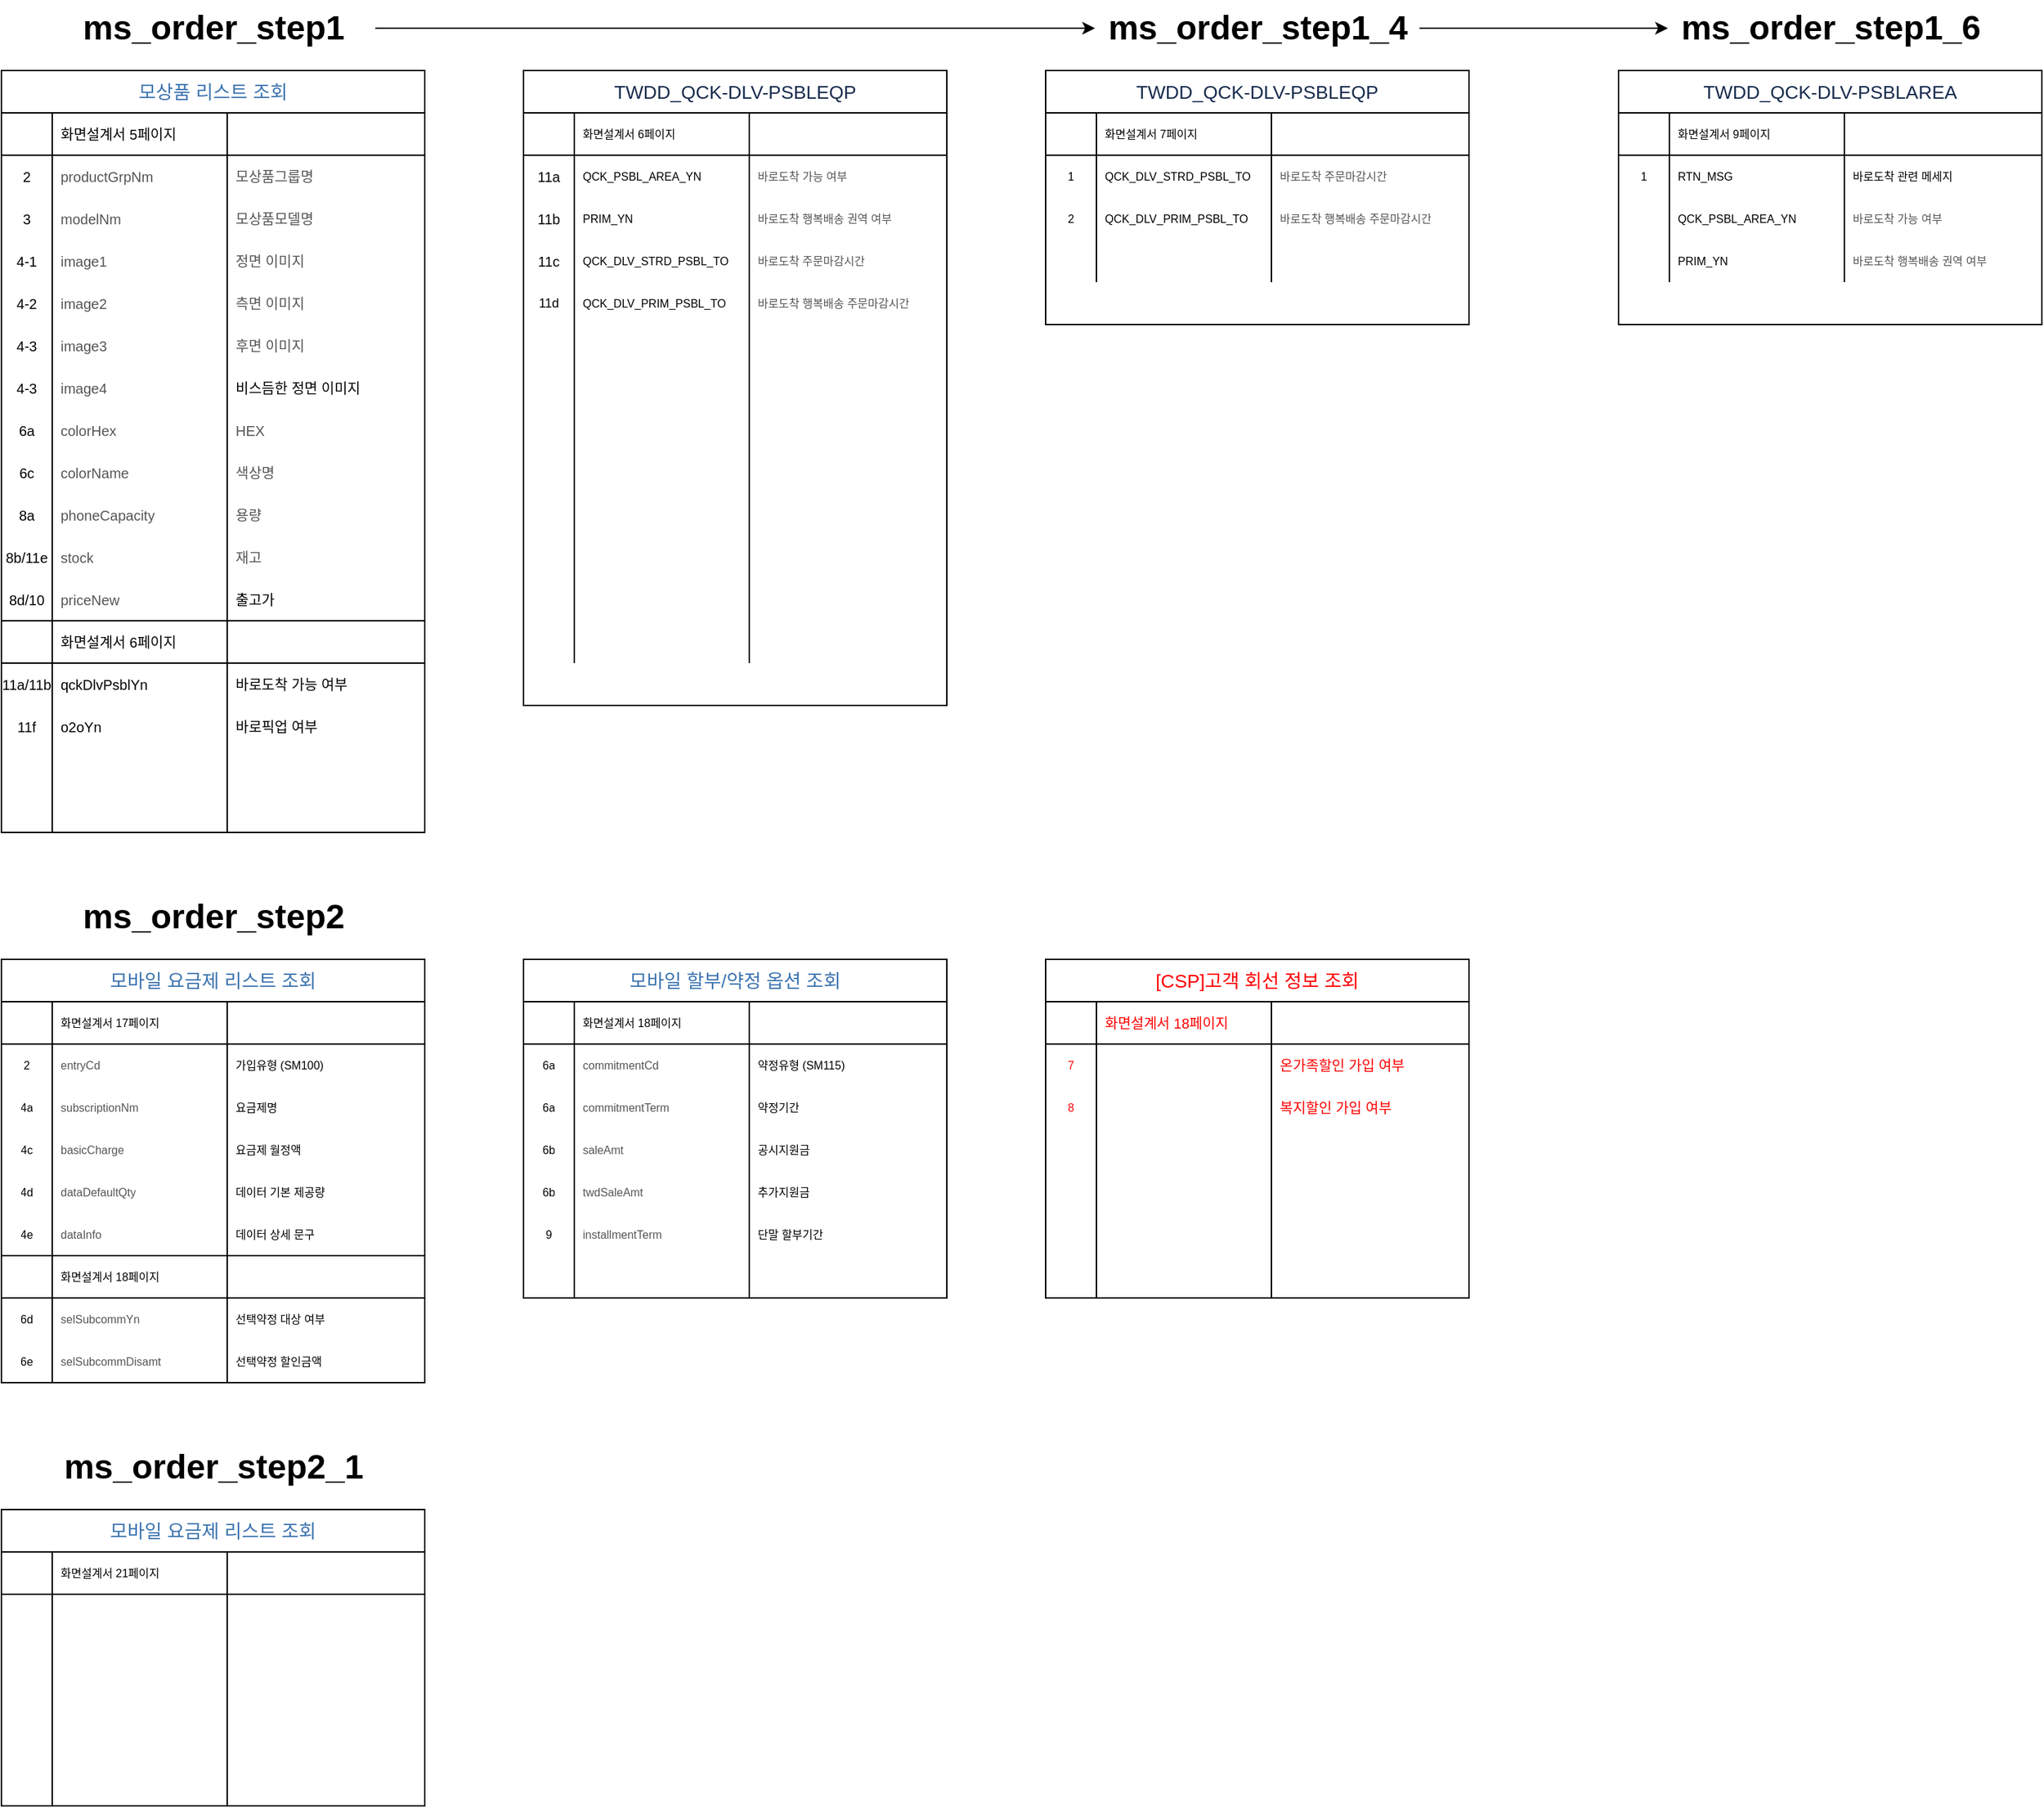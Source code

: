 <mxfile version="14.5.1" type="github">
  <diagram id="HvKtopgGxEqVqM1ahVo2" name="Page-1">
    <mxGraphModel dx="1673" dy="896" grid="1" gridSize="10" guides="1" tooltips="1" connect="1" arrows="1" fold="1" page="1" pageScale="1" pageWidth="827" pageHeight="1169" math="0" shadow="0">
      <root>
        <mxCell id="0" />
        <mxCell id="1" parent="0" />
        <mxCell id="83PFmtokzqJ9w4UueKZr-178" value="&lt;a class=&quot;external-link&quot; href=&quot;https://stg-product-api.tworld.co.kr/swagger-ui.html#/operations/product-controller-v-1/selectProductListUsingGET&quot; style=&quot;color: rgb(59 , 115 , 175) ; text-decoration: inherit ; font-family: &amp;#34;맑은 고딕&amp;#34; , &amp;#34;seoul&amp;#34; , &amp;#34;arial&amp;#34; , &amp;#34;helvetica&amp;#34; ; font-size: 13.333px ; font-weight: 400 ; text-align: left ; background-color: rgb(255 , 255 , 255)&quot;&gt;모상품 리스트 조회&lt;/a&gt;" style="shape=table;html=1;whiteSpace=wrap;startSize=30;container=1;collapsible=0;childLayout=tableLayout;fixedRows=1;rowLines=0;fontStyle=1;align=center;spacing=0;fontSize=10;" parent="1" vertex="1">
          <mxGeometry x="60" y="90" width="300" height="540" as="geometry" />
        </mxCell>
        <mxCell id="83PFmtokzqJ9w4UueKZr-179" value="" style="shape=partialRectangle;html=1;whiteSpace=wrap;collapsible=0;dropTarget=0;pointerEvents=0;fillColor=none;top=0;left=0;bottom=1;right=0;points=[[0,0.5],[1,0.5]];portConstraint=eastwest;spacing=0;fontSize=10;" parent="83PFmtokzqJ9w4UueKZr-178" vertex="1">
          <mxGeometry y="30" width="300" height="30" as="geometry" />
        </mxCell>
        <mxCell id="83PFmtokzqJ9w4UueKZr-180" value="" style="shape=partialRectangle;html=1;whiteSpace=wrap;connectable=0;fillColor=none;top=0;left=0;bottom=0;right=0;overflow=hidden;spacing=0;fontSize=10;" parent="83PFmtokzqJ9w4UueKZr-179" vertex="1">
          <mxGeometry width="36" height="30" as="geometry" />
        </mxCell>
        <mxCell id="83PFmtokzqJ9w4UueKZr-181" value="화면설계서 5페이지" style="shape=partialRectangle;html=1;whiteSpace=wrap;connectable=0;fillColor=none;top=0;left=0;bottom=0;right=0;align=left;spacingLeft=6;overflow=hidden;spacing=0;fontSize=10;" parent="83PFmtokzqJ9w4UueKZr-179" vertex="1">
          <mxGeometry x="36" width="124" height="30" as="geometry" />
        </mxCell>
        <mxCell id="83PFmtokzqJ9w4UueKZr-188" value="" style="shape=partialRectangle;html=1;whiteSpace=wrap;connectable=0;fillColor=none;top=0;left=0;bottom=0;right=0;align=left;spacingLeft=6;overflow=hidden;spacing=0;fontSize=10;" parent="83PFmtokzqJ9w4UueKZr-179" vertex="1">
          <mxGeometry x="160" width="140" height="30" as="geometry" />
        </mxCell>
        <mxCell id="u-u51D0viUNon3LSgOLQ-10" style="shape=partialRectangle;html=1;whiteSpace=wrap;collapsible=0;dropTarget=0;pointerEvents=0;fillColor=none;top=0;left=0;bottom=0;right=0;points=[[0,0.5],[1,0.5]];portConstraint=eastwest;spacing=0;fontSize=10;" parent="83PFmtokzqJ9w4UueKZr-178" vertex="1">
          <mxGeometry y="60" width="300" height="30" as="geometry" />
        </mxCell>
        <mxCell id="u-u51D0viUNon3LSgOLQ-11" value="2" style="shape=partialRectangle;html=1;whiteSpace=wrap;connectable=0;fillColor=none;top=0;left=0;bottom=0;right=0;overflow=hidden;spacing=0;fontSize=10;" parent="u-u51D0viUNon3LSgOLQ-10" vertex="1">
          <mxGeometry width="36" height="30" as="geometry" />
        </mxCell>
        <mxCell id="u-u51D0viUNon3LSgOLQ-12" value="&lt;span style=&quot;color: rgb(85 , 85 , 85) ; font-family: &amp;#34;맑은 고딕&amp;#34; , &amp;#34;seoul&amp;#34; , &amp;#34;arial&amp;#34; , &amp;#34;helvetica&amp;#34; ; background-color: rgb(255 , 255 , 255)&quot;&gt;productGrpNm&lt;/span&gt;" style="shape=partialRectangle;html=1;whiteSpace=wrap;connectable=0;fillColor=none;top=0;left=0;bottom=0;right=0;align=left;spacingLeft=6;overflow=hidden;spacing=0;fontSize=10;" parent="u-u51D0viUNon3LSgOLQ-10" vertex="1">
          <mxGeometry x="36" width="124" height="30" as="geometry" />
        </mxCell>
        <mxCell id="u-u51D0viUNon3LSgOLQ-13" value="&lt;span style=&quot;color: rgb(85 , 85 , 85) ; font-family: &amp;#34;맑은 고딕&amp;#34; , &amp;#34;seoul&amp;#34; , &amp;#34;arial&amp;#34; , &amp;#34;helvetica&amp;#34; ; background-color: rgb(255 , 255 , 255)&quot;&gt;모상품그룹명&lt;/span&gt;" style="shape=partialRectangle;html=1;whiteSpace=wrap;connectable=0;fillColor=none;top=0;left=0;bottom=0;right=0;align=left;spacingLeft=6;overflow=hidden;spacing=0;fontSize=10;" parent="u-u51D0viUNon3LSgOLQ-10" vertex="1">
          <mxGeometry x="160" width="140" height="30" as="geometry" />
        </mxCell>
        <mxCell id="83PFmtokzqJ9w4UueKZr-182" value="" style="shape=partialRectangle;html=1;whiteSpace=wrap;collapsible=0;dropTarget=0;pointerEvents=0;fillColor=none;top=0;left=0;bottom=0;right=0;points=[[0,0.5],[1,0.5]];portConstraint=eastwest;spacing=0;fontSize=10;" parent="83PFmtokzqJ9w4UueKZr-178" vertex="1">
          <mxGeometry y="90" width="300" height="30" as="geometry" />
        </mxCell>
        <mxCell id="83PFmtokzqJ9w4UueKZr-183" value="3" style="shape=partialRectangle;html=1;whiteSpace=wrap;connectable=0;fillColor=none;top=0;left=0;bottom=0;right=0;overflow=hidden;spacing=0;fontSize=10;" parent="83PFmtokzqJ9w4UueKZr-182" vertex="1">
          <mxGeometry width="36" height="30" as="geometry" />
        </mxCell>
        <mxCell id="83PFmtokzqJ9w4UueKZr-184" value="&lt;span style=&quot;color: rgb(85, 85, 85); font-family: &amp;quot;맑은 고딕&amp;quot;, seoul, arial, helvetica; font-size: 10px; background-color: rgb(255, 255, 255);&quot;&gt;modelNm&lt;/span&gt;" style="shape=partialRectangle;html=1;whiteSpace=wrap;connectable=0;fillColor=none;top=0;left=0;bottom=0;right=0;align=left;spacingLeft=6;overflow=hidden;spacing=0;fontSize=10;" parent="83PFmtokzqJ9w4UueKZr-182" vertex="1">
          <mxGeometry x="36" width="124" height="30" as="geometry" />
        </mxCell>
        <mxCell id="83PFmtokzqJ9w4UueKZr-189" value="&lt;span style=&quot;color: rgb(85 , 85 , 85) ; font-family: &amp;#34;맑은 고딕&amp;#34; , &amp;#34;seoul&amp;#34; , &amp;#34;arial&amp;#34; , &amp;#34;helvetica&amp;#34; ; font-size: 10px ; background-color: rgb(255 , 255 , 255)&quot;&gt;모상품모델명&lt;/span&gt;" style="shape=partialRectangle;html=1;whiteSpace=wrap;connectable=0;fillColor=none;top=0;left=0;bottom=0;right=0;align=left;spacingLeft=6;overflow=hidden;spacing=0;fontSize=10;" parent="83PFmtokzqJ9w4UueKZr-182" vertex="1">
          <mxGeometry x="160" width="140" height="30" as="geometry" />
        </mxCell>
        <mxCell id="83PFmtokzqJ9w4UueKZr-185" value="" style="shape=partialRectangle;html=1;whiteSpace=wrap;collapsible=0;dropTarget=0;pointerEvents=0;fillColor=none;top=0;left=0;bottom=0;right=0;points=[[0,0.5],[1,0.5]];portConstraint=eastwest;spacing=0;fontSize=10;" parent="83PFmtokzqJ9w4UueKZr-178" vertex="1">
          <mxGeometry y="120" width="300" height="30" as="geometry" />
        </mxCell>
        <mxCell id="83PFmtokzqJ9w4UueKZr-186" value="4-1" style="shape=partialRectangle;html=1;whiteSpace=wrap;connectable=0;fillColor=none;top=0;left=0;bottom=0;right=0;overflow=hidden;spacing=0;fontSize=10;" parent="83PFmtokzqJ9w4UueKZr-185" vertex="1">
          <mxGeometry width="36" height="30" as="geometry" />
        </mxCell>
        <mxCell id="83PFmtokzqJ9w4UueKZr-187" value="&lt;span style=&quot;color: rgb(85, 85, 85); font-family: &amp;quot;맑은 고딕&amp;quot;, seoul, arial, helvetica; font-size: 10px; background-color: rgb(255, 255, 255);&quot;&gt;image1&lt;/span&gt;" style="shape=partialRectangle;html=1;whiteSpace=wrap;connectable=0;fillColor=none;top=0;left=0;bottom=0;right=0;align=left;spacingLeft=6;overflow=hidden;spacing=0;fontSize=10;" parent="83PFmtokzqJ9w4UueKZr-185" vertex="1">
          <mxGeometry x="36" width="124" height="30" as="geometry" />
        </mxCell>
        <mxCell id="83PFmtokzqJ9w4UueKZr-190" value="&lt;span style=&quot;color: rgb(85 , 85 , 85) ; font-family: &amp;#34;맑은 고딕&amp;#34; , &amp;#34;seoul&amp;#34; , &amp;#34;arial&amp;#34; , &amp;#34;helvetica&amp;#34; ; font-size: 10px ; background-color: rgb(255 , 255 , 255)&quot;&gt;정면 이미지&lt;/span&gt;" style="shape=partialRectangle;html=1;whiteSpace=wrap;connectable=0;fillColor=none;top=0;left=0;bottom=0;right=0;align=left;spacingLeft=6;overflow=hidden;spacing=0;fontSize=10;" parent="83PFmtokzqJ9w4UueKZr-185" vertex="1">
          <mxGeometry x="160" width="140" height="30" as="geometry" />
        </mxCell>
        <mxCell id="83PFmtokzqJ9w4UueKZr-199" style="shape=partialRectangle;html=1;whiteSpace=wrap;collapsible=0;dropTarget=0;pointerEvents=0;fillColor=none;top=0;left=0;bottom=0;right=0;points=[[0,0.5],[1,0.5]];portConstraint=eastwest;spacing=0;fontSize=10;" parent="83PFmtokzqJ9w4UueKZr-178" vertex="1">
          <mxGeometry y="150" width="300" height="30" as="geometry" />
        </mxCell>
        <mxCell id="83PFmtokzqJ9w4UueKZr-200" value="4-2" style="shape=partialRectangle;html=1;whiteSpace=wrap;connectable=0;fillColor=none;top=0;left=0;bottom=0;right=0;overflow=hidden;spacing=0;fontSize=10;" parent="83PFmtokzqJ9w4UueKZr-199" vertex="1">
          <mxGeometry width="36" height="30" as="geometry" />
        </mxCell>
        <mxCell id="83PFmtokzqJ9w4UueKZr-201" value="&lt;span style=&quot;color: rgb(85, 85, 85); font-family: &amp;quot;맑은 고딕&amp;quot;, seoul, arial, helvetica; font-size: 10px; background-color: rgb(255, 255, 255);&quot;&gt;image2&lt;/span&gt;" style="shape=partialRectangle;html=1;whiteSpace=wrap;connectable=0;fillColor=none;top=0;left=0;bottom=0;right=0;align=left;spacingLeft=6;overflow=hidden;spacing=0;fontSize=10;" parent="83PFmtokzqJ9w4UueKZr-199" vertex="1">
          <mxGeometry x="36" width="124" height="30" as="geometry" />
        </mxCell>
        <mxCell id="83PFmtokzqJ9w4UueKZr-202" value="&lt;font color=&quot;#555555&quot; face=&quot;맑은 고딕, seoul, arial, helvetica&quot;&gt;&lt;span style=&quot;background-color: rgb(255 , 255 , 255)&quot;&gt;측면 이미지&lt;/span&gt;&lt;/font&gt;" style="shape=partialRectangle;html=1;whiteSpace=wrap;connectable=0;fillColor=none;top=0;left=0;bottom=0;right=0;align=left;spacingLeft=6;overflow=hidden;spacing=0;fontSize=10;" parent="83PFmtokzqJ9w4UueKZr-199" vertex="1">
          <mxGeometry x="160" width="140" height="30" as="geometry" />
        </mxCell>
        <mxCell id="83PFmtokzqJ9w4UueKZr-195" style="shape=partialRectangle;html=1;whiteSpace=wrap;collapsible=0;dropTarget=0;pointerEvents=0;fillColor=none;top=0;left=0;bottom=0;right=0;points=[[0,0.5],[1,0.5]];portConstraint=eastwest;spacing=0;fontSize=10;" parent="83PFmtokzqJ9w4UueKZr-178" vertex="1">
          <mxGeometry y="180" width="300" height="30" as="geometry" />
        </mxCell>
        <mxCell id="83PFmtokzqJ9w4UueKZr-196" value="4-3" style="shape=partialRectangle;html=1;whiteSpace=wrap;connectable=0;fillColor=none;top=0;left=0;bottom=0;right=0;overflow=hidden;spacing=0;fontSize=10;" parent="83PFmtokzqJ9w4UueKZr-195" vertex="1">
          <mxGeometry width="36" height="30" as="geometry" />
        </mxCell>
        <mxCell id="83PFmtokzqJ9w4UueKZr-197" value="&lt;span style=&quot;color: rgb(85, 85, 85); font-family: &amp;quot;맑은 고딕&amp;quot;, seoul, arial, helvetica; font-size: 10px; background-color: rgb(255, 255, 255);&quot;&gt;image3&lt;/span&gt;" style="shape=partialRectangle;html=1;whiteSpace=wrap;connectable=0;fillColor=none;top=0;left=0;bottom=0;right=0;align=left;spacingLeft=6;overflow=hidden;spacing=0;fontSize=10;" parent="83PFmtokzqJ9w4UueKZr-195" vertex="1">
          <mxGeometry x="36" width="124" height="30" as="geometry" />
        </mxCell>
        <mxCell id="83PFmtokzqJ9w4UueKZr-198" value="&lt;span style=&quot;color: rgb(85 , 85 , 85) ; font-family: &amp;#34;맑은 고딕&amp;#34; , &amp;#34;seoul&amp;#34; , &amp;#34;arial&amp;#34; , &amp;#34;helvetica&amp;#34; ; font-size: 10px ; background-color: rgb(255 , 255 , 255)&quot;&gt;후면 이미지&lt;/span&gt;" style="shape=partialRectangle;html=1;whiteSpace=wrap;connectable=0;fillColor=none;top=0;left=0;bottom=0;right=0;align=left;spacingLeft=6;overflow=hidden;spacing=0;fontSize=10;" parent="83PFmtokzqJ9w4UueKZr-195" vertex="1">
          <mxGeometry x="160" width="140" height="30" as="geometry" />
        </mxCell>
        <mxCell id="83PFmtokzqJ9w4UueKZr-237" style="shape=partialRectangle;html=1;whiteSpace=wrap;collapsible=0;dropTarget=0;pointerEvents=0;fillColor=none;top=0;left=0;bottom=0;right=0;points=[[0,0.5],[1,0.5]];portConstraint=eastwest;spacing=0;fontSize=10;" parent="83PFmtokzqJ9w4UueKZr-178" vertex="1">
          <mxGeometry y="210" width="300" height="30" as="geometry" />
        </mxCell>
        <mxCell id="83PFmtokzqJ9w4UueKZr-238" value="4-3" style="shape=partialRectangle;html=1;whiteSpace=wrap;connectable=0;fillColor=none;top=0;left=0;bottom=0;right=0;overflow=hidden;spacing=0;fontSize=10;" parent="83PFmtokzqJ9w4UueKZr-237" vertex="1">
          <mxGeometry width="36" height="30" as="geometry" />
        </mxCell>
        <mxCell id="83PFmtokzqJ9w4UueKZr-239" value="&lt;span style=&quot;color: rgb(85, 85, 85); font-family: &amp;quot;맑은 고딕&amp;quot;, seoul, arial, helvetica; font-size: 10px; background-color: rgb(255, 255, 255);&quot;&gt;image4&lt;/span&gt;" style="shape=partialRectangle;html=1;whiteSpace=wrap;connectable=0;fillColor=none;top=0;left=0;bottom=0;right=0;align=left;spacingLeft=6;overflow=hidden;spacing=0;fontSize=10;" parent="83PFmtokzqJ9w4UueKZr-237" vertex="1">
          <mxGeometry x="36" width="124" height="30" as="geometry" />
        </mxCell>
        <mxCell id="83PFmtokzqJ9w4UueKZr-240" value="비스듬한 정면 이미지" style="shape=partialRectangle;html=1;whiteSpace=wrap;connectable=0;fillColor=none;top=0;left=0;bottom=0;right=0;align=left;spacingLeft=6;overflow=hidden;spacing=0;fontSize=10;" parent="83PFmtokzqJ9w4UueKZr-237" vertex="1">
          <mxGeometry x="160" width="140" height="30" as="geometry" />
        </mxCell>
        <mxCell id="83PFmtokzqJ9w4UueKZr-233" style="shape=partialRectangle;html=1;whiteSpace=wrap;collapsible=0;dropTarget=0;pointerEvents=0;fillColor=none;top=0;left=0;bottom=0;right=0;points=[[0,0.5],[1,0.5]];portConstraint=eastwest;spacing=0;fontSize=10;" parent="83PFmtokzqJ9w4UueKZr-178" vertex="1">
          <mxGeometry y="240" width="300" height="30" as="geometry" />
        </mxCell>
        <mxCell id="83PFmtokzqJ9w4UueKZr-234" value="6a" style="shape=partialRectangle;html=1;whiteSpace=wrap;connectable=0;fillColor=none;top=0;left=0;bottom=0;right=0;overflow=hidden;spacing=0;fontSize=10;" parent="83PFmtokzqJ9w4UueKZr-233" vertex="1">
          <mxGeometry width="36" height="30" as="geometry" />
        </mxCell>
        <mxCell id="83PFmtokzqJ9w4UueKZr-235" value="&lt;span style=&quot;color: rgb(85, 85, 85); font-family: &amp;quot;맑은 고딕&amp;quot;, seoul, arial, helvetica; font-size: 10px; background-color: rgb(255, 255, 255);&quot;&gt;colorHex&lt;/span&gt;" style="shape=partialRectangle;html=1;whiteSpace=wrap;connectable=0;fillColor=none;top=0;left=0;bottom=0;right=0;align=left;spacingLeft=6;overflow=hidden;spacing=0;fontSize=10;" parent="83PFmtokzqJ9w4UueKZr-233" vertex="1">
          <mxGeometry x="36" width="124" height="30" as="geometry" />
        </mxCell>
        <mxCell id="83PFmtokzqJ9w4UueKZr-236" value="&lt;span style=&quot;color: rgb(85 , 85 , 85) ; font-family: &amp;#34;맑은 고딕&amp;#34; , &amp;#34;seoul&amp;#34; , &amp;#34;arial&amp;#34; , &amp;#34;helvetica&amp;#34; ; font-size: 10px ; background-color: rgb(255 , 255 , 255)&quot;&gt;HEX&lt;/span&gt;" style="shape=partialRectangle;html=1;whiteSpace=wrap;connectable=0;fillColor=none;top=0;left=0;bottom=0;right=0;align=left;spacingLeft=6;overflow=hidden;spacing=0;fontSize=10;" parent="83PFmtokzqJ9w4UueKZr-233" vertex="1">
          <mxGeometry x="160" width="140" height="30" as="geometry" />
        </mxCell>
        <mxCell id="83PFmtokzqJ9w4UueKZr-229" style="shape=partialRectangle;html=1;whiteSpace=wrap;collapsible=0;dropTarget=0;pointerEvents=0;fillColor=none;top=0;left=0;bottom=0;right=0;points=[[0,0.5],[1,0.5]];portConstraint=eastwest;spacing=0;fontSize=10;" parent="83PFmtokzqJ9w4UueKZr-178" vertex="1">
          <mxGeometry y="270" width="300" height="30" as="geometry" />
        </mxCell>
        <mxCell id="83PFmtokzqJ9w4UueKZr-230" value="6c" style="shape=partialRectangle;html=1;whiteSpace=wrap;connectable=0;fillColor=none;top=0;left=0;bottom=0;right=0;overflow=hidden;spacing=0;fontSize=10;" parent="83PFmtokzqJ9w4UueKZr-229" vertex="1">
          <mxGeometry width="36" height="30" as="geometry" />
        </mxCell>
        <mxCell id="83PFmtokzqJ9w4UueKZr-231" value="&lt;span style=&quot;color: rgb(85, 85, 85); font-family: &amp;quot;맑은 고딕&amp;quot;, seoul, arial, helvetica; font-size: 10px; background-color: rgb(255, 255, 255);&quot;&gt;colorName&lt;/span&gt;" style="shape=partialRectangle;html=1;whiteSpace=wrap;connectable=0;fillColor=none;top=0;left=0;bottom=0;right=0;align=left;spacingLeft=6;overflow=hidden;spacing=0;fontSize=10;" parent="83PFmtokzqJ9w4UueKZr-229" vertex="1">
          <mxGeometry x="36" width="124" height="30" as="geometry" />
        </mxCell>
        <mxCell id="83PFmtokzqJ9w4UueKZr-232" value="&lt;span style=&quot;color: rgb(85, 85, 85); font-family: &amp;quot;맑은 고딕&amp;quot;, seoul, arial, helvetica; font-size: 10px; background-color: rgb(255, 255, 255);&quot;&gt;색상명&lt;/span&gt;" style="shape=partialRectangle;html=1;whiteSpace=wrap;connectable=0;fillColor=none;top=0;left=0;bottom=0;right=0;align=left;spacingLeft=6;overflow=hidden;spacing=0;fontSize=10;" parent="83PFmtokzqJ9w4UueKZr-229" vertex="1">
          <mxGeometry x="160" width="140" height="30" as="geometry" />
        </mxCell>
        <mxCell id="83PFmtokzqJ9w4UueKZr-225" style="shape=partialRectangle;html=1;whiteSpace=wrap;collapsible=0;dropTarget=0;pointerEvents=0;fillColor=none;top=0;left=0;bottom=0;right=0;points=[[0,0.5],[1,0.5]];portConstraint=eastwest;spacing=0;fontSize=10;" parent="83PFmtokzqJ9w4UueKZr-178" vertex="1">
          <mxGeometry y="300" width="300" height="30" as="geometry" />
        </mxCell>
        <mxCell id="83PFmtokzqJ9w4UueKZr-226" value="8a" style="shape=partialRectangle;html=1;whiteSpace=wrap;connectable=0;fillColor=none;top=0;left=0;bottom=0;right=0;overflow=hidden;spacing=0;fontSize=10;" parent="83PFmtokzqJ9w4UueKZr-225" vertex="1">
          <mxGeometry width="36" height="30" as="geometry" />
        </mxCell>
        <mxCell id="83PFmtokzqJ9w4UueKZr-227" value="&lt;span style=&quot;color: rgb(85, 85, 85); font-family: &amp;quot;맑은 고딕&amp;quot;, seoul, arial, helvetica; font-size: 10px; background-color: rgb(255, 255, 255);&quot;&gt;phoneCapacity&lt;/span&gt;" style="shape=partialRectangle;html=1;whiteSpace=wrap;connectable=0;fillColor=none;top=0;left=0;bottom=0;right=0;align=left;spacingLeft=6;overflow=hidden;spacing=0;fontSize=10;" parent="83PFmtokzqJ9w4UueKZr-225" vertex="1">
          <mxGeometry x="36" width="124" height="30" as="geometry" />
        </mxCell>
        <mxCell id="83PFmtokzqJ9w4UueKZr-228" value="&lt;span style=&quot;color: rgb(85 , 85 , 85) ; font-family: &amp;#34;맑은 고딕&amp;#34; , &amp;#34;seoul&amp;#34; , &amp;#34;arial&amp;#34; , &amp;#34;helvetica&amp;#34; ; font-size: 10px ; background-color: rgb(255 , 255 , 255)&quot;&gt;용량&lt;/span&gt;" style="shape=partialRectangle;html=1;whiteSpace=wrap;connectable=0;fillColor=none;top=0;left=0;bottom=0;right=0;align=left;spacingLeft=6;overflow=hidden;spacing=0;fontSize=10;" parent="83PFmtokzqJ9w4UueKZr-225" vertex="1">
          <mxGeometry x="160" width="140" height="30" as="geometry" />
        </mxCell>
        <mxCell id="83PFmtokzqJ9w4UueKZr-221" style="shape=partialRectangle;html=1;whiteSpace=wrap;collapsible=0;dropTarget=0;pointerEvents=0;fillColor=none;top=0;left=0;bottom=0;right=0;points=[[0,0.5],[1,0.5]];portConstraint=eastwest;spacing=0;fontSize=10;" parent="83PFmtokzqJ9w4UueKZr-178" vertex="1">
          <mxGeometry y="330" width="300" height="30" as="geometry" />
        </mxCell>
        <mxCell id="83PFmtokzqJ9w4UueKZr-222" value="8b/11e" style="shape=partialRectangle;html=1;whiteSpace=wrap;connectable=0;fillColor=none;top=0;left=0;bottom=0;right=0;overflow=hidden;spacing=0;fontSize=10;" parent="83PFmtokzqJ9w4UueKZr-221" vertex="1">
          <mxGeometry width="36" height="30" as="geometry" />
        </mxCell>
        <mxCell id="83PFmtokzqJ9w4UueKZr-223" value="&lt;span style=&quot;color: rgb(85, 85, 85); font-family: &amp;quot;맑은 고딕&amp;quot;, seoul, arial, helvetica; font-size: 10px; background-color: rgb(255, 255, 255);&quot;&gt;stock&lt;/span&gt;" style="shape=partialRectangle;html=1;whiteSpace=wrap;connectable=0;fillColor=none;top=0;left=0;bottom=0;right=0;align=left;spacingLeft=6;overflow=hidden;spacing=0;fontSize=10;" parent="83PFmtokzqJ9w4UueKZr-221" vertex="1">
          <mxGeometry x="36" width="124" height="30" as="geometry" />
        </mxCell>
        <mxCell id="83PFmtokzqJ9w4UueKZr-224" value="&lt;span style=&quot;color: rgb(85, 85, 85); font-family: &amp;quot;맑은 고딕&amp;quot;, seoul, arial, helvetica; font-size: 10px; background-color: rgb(255, 255, 255);&quot;&gt;재고&lt;/span&gt;" style="shape=partialRectangle;html=1;whiteSpace=wrap;connectable=0;fillColor=none;top=0;left=0;bottom=0;right=0;align=left;spacingLeft=6;overflow=hidden;spacing=0;fontSize=10;" parent="83PFmtokzqJ9w4UueKZr-221" vertex="1">
          <mxGeometry x="160" width="140" height="30" as="geometry" />
        </mxCell>
        <mxCell id="83PFmtokzqJ9w4UueKZr-217" style="shape=partialRectangle;html=1;whiteSpace=wrap;collapsible=0;dropTarget=0;pointerEvents=0;fillColor=none;top=0;left=0;bottom=1;right=0;points=[[0,0.5],[1,0.5]];portConstraint=eastwest;spacing=0;fontSize=10;" parent="83PFmtokzqJ9w4UueKZr-178" vertex="1">
          <mxGeometry y="360" width="300" height="30" as="geometry" />
        </mxCell>
        <mxCell id="83PFmtokzqJ9w4UueKZr-218" value="8d/10" style="shape=partialRectangle;html=1;whiteSpace=wrap;connectable=0;fillColor=none;top=0;left=0;bottom=0;right=0;overflow=hidden;spacing=0;fontSize=10;" parent="83PFmtokzqJ9w4UueKZr-217" vertex="1">
          <mxGeometry width="36" height="30" as="geometry" />
        </mxCell>
        <mxCell id="83PFmtokzqJ9w4UueKZr-219" value="&lt;span style=&quot;color: rgb(85, 85, 85); font-family: &amp;quot;맑은 고딕&amp;quot;, seoul, arial, helvetica; font-size: 10px; background-color: rgb(255, 255, 255);&quot;&gt;priceNew&lt;/span&gt;" style="shape=partialRectangle;html=1;whiteSpace=wrap;connectable=0;fillColor=none;top=0;left=0;bottom=0;right=0;align=left;spacingLeft=6;overflow=hidden;spacing=0;fontSize=10;" parent="83PFmtokzqJ9w4UueKZr-217" vertex="1">
          <mxGeometry x="36" width="124" height="30" as="geometry" />
        </mxCell>
        <mxCell id="83PFmtokzqJ9w4UueKZr-220" value="출고가" style="shape=partialRectangle;html=1;whiteSpace=wrap;connectable=0;fillColor=none;top=0;left=0;bottom=0;right=0;align=left;spacingLeft=6;overflow=hidden;spacing=0;fontSize=10;" parent="83PFmtokzqJ9w4UueKZr-217" vertex="1">
          <mxGeometry x="160" width="140" height="30" as="geometry" />
        </mxCell>
        <mxCell id="u-u51D0viUNon3LSgOLQ-166" style="shape=partialRectangle;html=1;whiteSpace=wrap;collapsible=0;dropTarget=0;pointerEvents=0;fillColor=none;top=0;left=0;bottom=1;right=0;points=[[0,0.5],[1,0.5]];portConstraint=eastwest;spacing=0;fontSize=10;" parent="83PFmtokzqJ9w4UueKZr-178" vertex="1">
          <mxGeometry y="390" width="300" height="30" as="geometry" />
        </mxCell>
        <mxCell id="u-u51D0viUNon3LSgOLQ-167" style="shape=partialRectangle;html=1;whiteSpace=wrap;connectable=0;fillColor=none;top=0;left=0;bottom=0;right=0;overflow=hidden;spacing=0;fontSize=10;" parent="u-u51D0viUNon3LSgOLQ-166" vertex="1">
          <mxGeometry width="36" height="30" as="geometry" />
        </mxCell>
        <mxCell id="u-u51D0viUNon3LSgOLQ-168" value="화면설계서 6페이지" style="shape=partialRectangle;html=1;whiteSpace=wrap;connectable=0;fillColor=none;top=0;left=0;bottom=0;right=0;align=left;spacingLeft=6;overflow=hidden;spacing=0;fontSize=10;" parent="u-u51D0viUNon3LSgOLQ-166" vertex="1">
          <mxGeometry x="36" width="124" height="30" as="geometry" />
        </mxCell>
        <mxCell id="u-u51D0viUNon3LSgOLQ-169" style="shape=partialRectangle;html=1;whiteSpace=wrap;connectable=0;fillColor=none;top=0;left=0;bottom=0;right=0;align=left;spacingLeft=6;overflow=hidden;spacing=0;fontSize=10;" parent="u-u51D0viUNon3LSgOLQ-166" vertex="1">
          <mxGeometry x="160" width="140" height="30" as="geometry" />
        </mxCell>
        <mxCell id="83PFmtokzqJ9w4UueKZr-209" style="shape=partialRectangle;html=1;whiteSpace=wrap;collapsible=0;dropTarget=0;pointerEvents=0;fillColor=none;top=0;left=0;bottom=0;right=0;points=[[0,0.5],[1,0.5]];portConstraint=eastwest;spacing=0;fontSize=10;" parent="83PFmtokzqJ9w4UueKZr-178" vertex="1">
          <mxGeometry y="420" width="300" height="30" as="geometry" />
        </mxCell>
        <mxCell id="83PFmtokzqJ9w4UueKZr-210" value="11a/11b" style="shape=partialRectangle;html=1;whiteSpace=wrap;connectable=0;fillColor=none;top=0;left=0;bottom=0;right=0;overflow=hidden;spacing=0;fontSize=10;" parent="83PFmtokzqJ9w4UueKZr-209" vertex="1">
          <mxGeometry width="36" height="30" as="geometry" />
        </mxCell>
        <mxCell id="83PFmtokzqJ9w4UueKZr-211" value="qckDlvPsblYn" style="shape=partialRectangle;html=1;whiteSpace=wrap;connectable=0;fillColor=none;top=0;left=0;bottom=0;right=0;align=left;spacingLeft=6;overflow=hidden;spacing=0;fontSize=10;" parent="83PFmtokzqJ9w4UueKZr-209" vertex="1">
          <mxGeometry x="36" width="124" height="30" as="geometry" />
        </mxCell>
        <mxCell id="83PFmtokzqJ9w4UueKZr-212" value="바로도착 가능 여부" style="shape=partialRectangle;html=1;whiteSpace=wrap;connectable=0;fillColor=none;top=0;left=0;bottom=0;right=0;align=left;spacingLeft=6;overflow=hidden;spacing=0;fontSize=10;" parent="83PFmtokzqJ9w4UueKZr-209" vertex="1">
          <mxGeometry x="160" width="140" height="30" as="geometry" />
        </mxCell>
        <mxCell id="83PFmtokzqJ9w4UueKZr-205" style="shape=partialRectangle;html=1;whiteSpace=wrap;collapsible=0;dropTarget=0;pointerEvents=0;fillColor=none;top=0;left=0;bottom=0;right=0;points=[[0,0.5],[1,0.5]];portConstraint=eastwest;spacing=0;fontSize=10;" parent="83PFmtokzqJ9w4UueKZr-178" vertex="1">
          <mxGeometry y="450" width="300" height="30" as="geometry" />
        </mxCell>
        <mxCell id="83PFmtokzqJ9w4UueKZr-206" value="11f" style="shape=partialRectangle;html=1;whiteSpace=wrap;connectable=0;fillColor=none;top=0;left=0;bottom=0;right=0;overflow=hidden;spacing=0;fontSize=10;" parent="83PFmtokzqJ9w4UueKZr-205" vertex="1">
          <mxGeometry width="36" height="30" as="geometry" />
        </mxCell>
        <mxCell id="83PFmtokzqJ9w4UueKZr-207" value="o2oYn" style="shape=partialRectangle;html=1;whiteSpace=wrap;connectable=0;fillColor=none;top=0;left=0;bottom=0;right=0;align=left;spacingLeft=6;overflow=hidden;spacing=0;fontSize=10;" parent="83PFmtokzqJ9w4UueKZr-205" vertex="1">
          <mxGeometry x="36" width="124" height="30" as="geometry" />
        </mxCell>
        <mxCell id="83PFmtokzqJ9w4UueKZr-208" value="바로픽업 여부" style="shape=partialRectangle;html=1;whiteSpace=wrap;connectable=0;fillColor=none;top=0;left=0;bottom=0;right=0;align=left;spacingLeft=6;overflow=hidden;spacing=0;fontSize=10;" parent="83PFmtokzqJ9w4UueKZr-205" vertex="1">
          <mxGeometry x="160" width="140" height="30" as="geometry" />
        </mxCell>
        <mxCell id="83PFmtokzqJ9w4UueKZr-245" style="shape=partialRectangle;html=1;whiteSpace=wrap;collapsible=0;dropTarget=0;pointerEvents=0;fillColor=none;top=0;left=0;bottom=0;right=0;points=[[0,0.5],[1,0.5]];portConstraint=eastwest;spacing=0;fontSize=10;" parent="83PFmtokzqJ9w4UueKZr-178" vertex="1">
          <mxGeometry y="480" width="300" height="30" as="geometry" />
        </mxCell>
        <mxCell id="83PFmtokzqJ9w4UueKZr-246" style="shape=partialRectangle;html=1;whiteSpace=wrap;connectable=0;fillColor=none;top=0;left=0;bottom=0;right=0;overflow=hidden;spacing=0;fontSize=10;" parent="83PFmtokzqJ9w4UueKZr-245" vertex="1">
          <mxGeometry width="36" height="30" as="geometry" />
        </mxCell>
        <mxCell id="83PFmtokzqJ9w4UueKZr-247" style="shape=partialRectangle;html=1;whiteSpace=wrap;connectable=0;fillColor=none;top=0;left=0;bottom=0;right=0;align=left;spacingLeft=6;overflow=hidden;spacing=0;fontSize=10;" parent="83PFmtokzqJ9w4UueKZr-245" vertex="1">
          <mxGeometry x="36" width="124" height="30" as="geometry" />
        </mxCell>
        <mxCell id="83PFmtokzqJ9w4UueKZr-248" style="shape=partialRectangle;html=1;whiteSpace=wrap;connectable=0;fillColor=none;top=0;left=0;bottom=0;right=0;align=left;spacingLeft=6;overflow=hidden;spacing=0;fontSize=10;" parent="83PFmtokzqJ9w4UueKZr-245" vertex="1">
          <mxGeometry x="160" width="140" height="30" as="geometry" />
        </mxCell>
        <mxCell id="83PFmtokzqJ9w4UueKZr-241" style="shape=partialRectangle;html=1;whiteSpace=wrap;collapsible=0;dropTarget=0;pointerEvents=0;fillColor=none;top=0;left=0;bottom=0;right=0;points=[[0,0.5],[1,0.5]];portConstraint=eastwest;spacing=0;fontSize=10;" parent="83PFmtokzqJ9w4UueKZr-178" vertex="1">
          <mxGeometry y="510" width="300" height="30" as="geometry" />
        </mxCell>
        <mxCell id="83PFmtokzqJ9w4UueKZr-242" style="shape=partialRectangle;html=1;whiteSpace=wrap;connectable=0;fillColor=none;top=0;left=0;bottom=0;right=0;overflow=hidden;spacing=0;fontSize=10;" parent="83PFmtokzqJ9w4UueKZr-241" vertex="1">
          <mxGeometry width="36" height="30" as="geometry" />
        </mxCell>
        <mxCell id="83PFmtokzqJ9w4UueKZr-243" style="shape=partialRectangle;html=1;whiteSpace=wrap;connectable=0;fillColor=none;top=0;left=0;bottom=0;right=0;align=left;spacingLeft=6;overflow=hidden;spacing=0;fontSize=10;" parent="83PFmtokzqJ9w4UueKZr-241" vertex="1">
          <mxGeometry x="36" width="124" height="30" as="geometry" />
        </mxCell>
        <mxCell id="83PFmtokzqJ9w4UueKZr-244" style="shape=partialRectangle;html=1;whiteSpace=wrap;connectable=0;fillColor=none;top=0;left=0;bottom=0;right=0;align=left;spacingLeft=6;overflow=hidden;spacing=0;fontSize=10;" parent="83PFmtokzqJ9w4UueKZr-241" vertex="1">
          <mxGeometry x="160" width="140" height="30" as="geometry" />
        </mxCell>
        <mxCell id="rIfIayJdJzqMdmbzJrvQ-5" value="ms_order_step1" style="text;strokeColor=none;fillColor=none;html=1;fontSize=24;fontStyle=1;verticalAlign=middle;align=center;" parent="1" vertex="1">
          <mxGeometry x="95" y="40" width="230" height="40" as="geometry" />
        </mxCell>
        <mxCell id="rIfIayJdJzqMdmbzJrvQ-6" value="&lt;span style=&quot;font-family: &amp;#34;맑은 고딕&amp;#34; , &amp;#34;seoul&amp;#34; , &amp;#34;arial&amp;#34; , &amp;#34;helvetica&amp;#34; ; font-size: 13.333px ; font-weight: 400 ; text-align: left ; background-color: rgb(255 , 255 , 255) ; color: rgb(23 , 43 , 77)&quot;&gt;TWDD_QCK-DLV-PSBLEQP&lt;/span&gt;" style="shape=table;html=1;whiteSpace=wrap;startSize=30;container=1;collapsible=0;childLayout=tableLayout;fixedRows=1;rowLines=0;fontStyle=1;align=center;spacing=0;fontSize=10;" parent="1" vertex="1">
          <mxGeometry x="800" y="90" width="300" height="180" as="geometry" />
        </mxCell>
        <mxCell id="u-u51D0viUNon3LSgOLQ-2" style="shape=partialRectangle;html=1;whiteSpace=wrap;collapsible=0;dropTarget=0;pointerEvents=0;fillColor=none;top=0;left=0;bottom=1;right=0;points=[[0,0.5],[1,0.5]];portConstraint=eastwest;spacing=0;fontSize=8;" parent="rIfIayJdJzqMdmbzJrvQ-6" vertex="1">
          <mxGeometry y="30" width="300" height="30" as="geometry" />
        </mxCell>
        <mxCell id="u-u51D0viUNon3LSgOLQ-3" style="shape=partialRectangle;html=1;whiteSpace=wrap;connectable=0;fillColor=none;top=0;left=0;bottom=0;right=0;overflow=hidden;spacing=0;fontSize=8;" parent="u-u51D0viUNon3LSgOLQ-2" vertex="1">
          <mxGeometry width="36" height="30" as="geometry" />
        </mxCell>
        <mxCell id="u-u51D0viUNon3LSgOLQ-4" value="화면설계서 7페이지" style="shape=partialRectangle;html=1;whiteSpace=wrap;connectable=0;fillColor=none;top=0;left=0;bottom=0;right=0;align=left;spacingLeft=6;overflow=hidden;spacing=0;fontSize=8;" parent="u-u51D0viUNon3LSgOLQ-2" vertex="1">
          <mxGeometry x="36" width="124" height="30" as="geometry" />
        </mxCell>
        <mxCell id="u-u51D0viUNon3LSgOLQ-5" style="shape=partialRectangle;html=1;whiteSpace=wrap;connectable=0;fillColor=none;top=0;left=0;bottom=0;right=0;align=left;spacingLeft=6;overflow=hidden;spacing=0;fontSize=8;" parent="u-u51D0viUNon3LSgOLQ-2" vertex="1">
          <mxGeometry x="160" width="140" height="30" as="geometry" />
        </mxCell>
        <mxCell id="rIfIayJdJzqMdmbzJrvQ-15" value="" style="shape=partialRectangle;html=1;whiteSpace=wrap;collapsible=0;dropTarget=0;pointerEvents=0;fillColor=none;top=0;left=0;bottom=0;right=0;points=[[0,0.5],[1,0.5]];portConstraint=eastwest;spacing=0;fontSize=8;" parent="rIfIayJdJzqMdmbzJrvQ-6" vertex="1">
          <mxGeometry y="60" width="300" height="30" as="geometry" />
        </mxCell>
        <mxCell id="rIfIayJdJzqMdmbzJrvQ-16" value="1" style="shape=partialRectangle;html=1;whiteSpace=wrap;connectable=0;fillColor=none;top=0;left=0;bottom=0;right=0;overflow=hidden;spacing=0;fontSize=8;" parent="rIfIayJdJzqMdmbzJrvQ-15" vertex="1">
          <mxGeometry width="36" height="30" as="geometry" />
        </mxCell>
        <mxCell id="rIfIayJdJzqMdmbzJrvQ-17" value="&lt;span style=&quot;font-family: &amp;quot;맑은 고딕&amp;quot;, seoul, arial, helvetica; font-size: 8px; background-color: rgb(255, 255, 255);&quot;&gt;QCK_DLV_STRD_PSBL_TO&lt;/span&gt;" style="shape=partialRectangle;html=1;whiteSpace=wrap;connectable=0;fillColor=none;top=0;left=0;bottom=0;right=0;align=left;spacingLeft=6;overflow=hidden;spacing=0;fontSize=8;" parent="rIfIayJdJzqMdmbzJrvQ-15" vertex="1">
          <mxGeometry x="36" width="124" height="30" as="geometry" />
        </mxCell>
        <mxCell id="rIfIayJdJzqMdmbzJrvQ-18" value="&lt;span style=&quot;color: rgb(85, 85, 85); font-family: &amp;quot;맑은 고딕&amp;quot;, seoul, arial, helvetica; background-color: rgb(255, 255, 255); font-size: 8px;&quot;&gt;바로도착 주문마감시간&lt;/span&gt;" style="shape=partialRectangle;html=1;whiteSpace=wrap;connectable=0;fillColor=none;top=0;left=0;bottom=0;right=0;align=left;spacingLeft=6;overflow=hidden;spacing=0;fontSize=8;" parent="rIfIayJdJzqMdmbzJrvQ-15" vertex="1">
          <mxGeometry x="160" width="140" height="30" as="geometry" />
        </mxCell>
        <mxCell id="rIfIayJdJzqMdmbzJrvQ-19" style="shape=partialRectangle;html=1;whiteSpace=wrap;collapsible=0;dropTarget=0;pointerEvents=0;fillColor=none;top=0;left=0;bottom=0;right=0;points=[[0,0.5],[1,0.5]];portConstraint=eastwest;spacing=0;fontSize=8;" parent="rIfIayJdJzqMdmbzJrvQ-6" vertex="1">
          <mxGeometry y="90" width="300" height="30" as="geometry" />
        </mxCell>
        <mxCell id="rIfIayJdJzqMdmbzJrvQ-20" value="2" style="shape=partialRectangle;html=1;whiteSpace=wrap;connectable=0;fillColor=none;top=0;left=0;bottom=0;right=0;overflow=hidden;spacing=0;fontSize=8;" parent="rIfIayJdJzqMdmbzJrvQ-19" vertex="1">
          <mxGeometry width="36" height="30" as="geometry" />
        </mxCell>
        <mxCell id="rIfIayJdJzqMdmbzJrvQ-21" value="&lt;span style=&quot;font-family: &amp;quot;맑은 고딕&amp;quot;, seoul, arial, helvetica; font-size: 8px; background-color: rgb(255, 255, 255);&quot;&gt;QCK_DLV_PRIM_PSBL_TO&lt;/span&gt;" style="shape=partialRectangle;html=1;whiteSpace=wrap;connectable=0;fillColor=none;top=0;left=0;bottom=0;right=0;align=left;spacingLeft=6;overflow=hidden;spacing=0;fontSize=8;" parent="rIfIayJdJzqMdmbzJrvQ-19" vertex="1">
          <mxGeometry x="36" width="124" height="30" as="geometry" />
        </mxCell>
        <mxCell id="rIfIayJdJzqMdmbzJrvQ-22" value="&lt;span style=&quot;color: rgb(85, 85, 85); font-family: &amp;quot;맑은 고딕&amp;quot;, seoul, arial, helvetica; background-color: rgb(255, 255, 255); font-size: 8px;&quot;&gt;바로도착 행복배송 주문마감시간&lt;/span&gt;" style="shape=partialRectangle;html=1;whiteSpace=wrap;connectable=0;fillColor=none;top=0;left=0;bottom=0;right=0;align=left;spacingLeft=6;overflow=hidden;spacing=0;fontSize=8;" parent="rIfIayJdJzqMdmbzJrvQ-19" vertex="1">
          <mxGeometry x="160" width="140" height="30" as="geometry" />
        </mxCell>
        <mxCell id="rIfIayJdJzqMdmbzJrvQ-43" style="shape=partialRectangle;html=1;whiteSpace=wrap;collapsible=0;dropTarget=0;pointerEvents=0;fillColor=none;top=0;left=0;bottom=0;right=0;points=[[0,0.5],[1,0.5]];portConstraint=eastwest;spacing=0;fontSize=8;" parent="rIfIayJdJzqMdmbzJrvQ-6" vertex="1">
          <mxGeometry y="120" width="300" height="30" as="geometry" />
        </mxCell>
        <mxCell id="rIfIayJdJzqMdmbzJrvQ-44" value="" style="shape=partialRectangle;html=1;whiteSpace=wrap;connectable=0;fillColor=none;top=0;left=0;bottom=0;right=0;overflow=hidden;spacing=0;fontSize=8;" parent="rIfIayJdJzqMdmbzJrvQ-43" vertex="1">
          <mxGeometry width="36" height="30" as="geometry" />
        </mxCell>
        <mxCell id="rIfIayJdJzqMdmbzJrvQ-45" value="" style="shape=partialRectangle;html=1;whiteSpace=wrap;connectable=0;fillColor=none;top=0;left=0;bottom=0;right=0;align=left;spacingLeft=6;overflow=hidden;spacing=0;fontSize=8;" parent="rIfIayJdJzqMdmbzJrvQ-43" vertex="1">
          <mxGeometry x="36" width="124" height="30" as="geometry" />
        </mxCell>
        <mxCell id="rIfIayJdJzqMdmbzJrvQ-46" value="" style="shape=partialRectangle;html=1;whiteSpace=wrap;connectable=0;fillColor=none;top=0;left=0;bottom=0;right=0;align=left;spacingLeft=6;overflow=hidden;spacing=0;fontSize=8;" parent="rIfIayJdJzqMdmbzJrvQ-43" vertex="1">
          <mxGeometry x="160" width="140" height="30" as="geometry" />
        </mxCell>
        <mxCell id="u-u51D0viUNon3LSgOLQ-14" value="ms_order_step1_4" style="text;strokeColor=none;fillColor=none;html=1;fontSize=24;fontStyle=1;verticalAlign=middle;align=center;" parent="1" vertex="1">
          <mxGeometry x="835" y="40" width="230" height="40" as="geometry" />
        </mxCell>
        <mxCell id="u-u51D0viUNon3LSgOLQ-15" value="&lt;span style=&quot;font-family: &amp;#34;맑은 고딕&amp;#34; , &amp;#34;seoul&amp;#34; , &amp;#34;arial&amp;#34; , &amp;#34;helvetica&amp;#34; ; font-size: 13.333px ; font-weight: 400 ; text-align: left ; background-color: rgb(255 , 255 , 255) ; color: rgb(23 , 43 , 77)&quot;&gt;TWDD_QCK-DLV-PSBLEQP&lt;/span&gt;" style="shape=table;html=1;whiteSpace=wrap;startSize=30;container=1;collapsible=0;childLayout=tableLayout;fixedRows=1;rowLines=0;fontStyle=1;align=center;spacing=0;fontSize=10;" parent="1" vertex="1">
          <mxGeometry x="430" y="90" width="300" height="450" as="geometry" />
        </mxCell>
        <mxCell id="u-u51D0viUNon3LSgOLQ-16" style="shape=partialRectangle;html=1;whiteSpace=wrap;collapsible=0;dropTarget=0;pointerEvents=0;fillColor=none;top=0;left=0;bottom=1;right=0;points=[[0,0.5],[1,0.5]];portConstraint=eastwest;spacing=0;fontSize=10;" parent="u-u51D0viUNon3LSgOLQ-15" vertex="1">
          <mxGeometry y="30" width="300" height="30" as="geometry" />
        </mxCell>
        <mxCell id="u-u51D0viUNon3LSgOLQ-17" style="shape=partialRectangle;html=1;whiteSpace=wrap;connectable=0;fillColor=none;top=0;left=0;bottom=0;right=0;overflow=hidden;spacing=0;fontSize=10;" parent="u-u51D0viUNon3LSgOLQ-16" vertex="1">
          <mxGeometry width="36" height="30" as="geometry" />
        </mxCell>
        <mxCell id="u-u51D0viUNon3LSgOLQ-18" value="화면설계서 6페이지" style="shape=partialRectangle;html=1;whiteSpace=wrap;connectable=0;fillColor=none;top=0;left=0;bottom=0;right=0;align=left;spacingLeft=6;overflow=hidden;spacing=0;fontSize=8;" parent="u-u51D0viUNon3LSgOLQ-16" vertex="1">
          <mxGeometry x="36" width="124" height="30" as="geometry" />
        </mxCell>
        <mxCell id="u-u51D0viUNon3LSgOLQ-19" style="shape=partialRectangle;html=1;whiteSpace=wrap;connectable=0;fillColor=none;top=0;left=0;bottom=0;right=0;align=left;spacingLeft=6;overflow=hidden;spacing=0;fontSize=8;" parent="u-u51D0viUNon3LSgOLQ-16" vertex="1">
          <mxGeometry x="160" width="140" height="30" as="geometry" />
        </mxCell>
        <mxCell id="u-u51D0viUNon3LSgOLQ-20" style="shape=partialRectangle;html=1;whiteSpace=wrap;collapsible=0;dropTarget=0;pointerEvents=0;fillColor=none;top=0;left=0;bottom=0;right=0;points=[[0,0.5],[1,0.5]];portConstraint=eastwest;spacing=0;fontSize=10;" parent="u-u51D0viUNon3LSgOLQ-15" vertex="1">
          <mxGeometry y="60" width="300" height="30" as="geometry" />
        </mxCell>
        <mxCell id="u-u51D0viUNon3LSgOLQ-21" value="&lt;span&gt;11a&lt;/span&gt;" style="shape=partialRectangle;html=1;whiteSpace=wrap;connectable=0;fillColor=none;top=0;left=0;bottom=0;right=0;overflow=hidden;spacing=0;fontSize=10;" parent="u-u51D0viUNon3LSgOLQ-20" vertex="1">
          <mxGeometry width="36" height="30" as="geometry" />
        </mxCell>
        <mxCell id="u-u51D0viUNon3LSgOLQ-22" value="&lt;span style=&quot;font-family: &amp;quot;맑은 고딕&amp;quot;, seoul, arial, helvetica; font-size: 8px; background-color: rgb(255, 255, 255);&quot;&gt;QCK_PSBL_AREA_YN&lt;/span&gt;" style="shape=partialRectangle;html=1;whiteSpace=wrap;connectable=0;fillColor=none;top=0;left=0;bottom=0;right=0;align=left;spacingLeft=6;overflow=hidden;spacing=0;fontSize=8;" parent="u-u51D0viUNon3LSgOLQ-20" vertex="1">
          <mxGeometry x="36" width="124" height="30" as="geometry" />
        </mxCell>
        <mxCell id="u-u51D0viUNon3LSgOLQ-23" value="&lt;span style=&quot;color: rgb(85, 85, 85); font-family: &amp;quot;맑은 고딕&amp;quot;, seoul, arial, helvetica; background-color: rgb(255, 255, 255); font-size: 8px;&quot;&gt;바로도착 가능 여부&lt;/span&gt;" style="shape=partialRectangle;html=1;whiteSpace=wrap;connectable=0;fillColor=none;top=0;left=0;bottom=0;right=0;align=left;spacingLeft=6;overflow=hidden;spacing=0;fontSize=8;" parent="u-u51D0viUNon3LSgOLQ-20" vertex="1">
          <mxGeometry x="160" width="140" height="30" as="geometry" />
        </mxCell>
        <mxCell id="u-u51D0viUNon3LSgOLQ-24" value="" style="shape=partialRectangle;html=1;whiteSpace=wrap;collapsible=0;dropTarget=0;pointerEvents=0;fillColor=none;top=0;left=0;bottom=0;right=0;points=[[0,0.5],[1,0.5]];portConstraint=eastwest;spacing=0;fontSize=10;" parent="u-u51D0viUNon3LSgOLQ-15" vertex="1">
          <mxGeometry y="90" width="300" height="30" as="geometry" />
        </mxCell>
        <mxCell id="u-u51D0viUNon3LSgOLQ-25" value="11b" style="shape=partialRectangle;html=1;whiteSpace=wrap;connectable=0;fillColor=none;top=0;left=0;bottom=0;right=0;overflow=hidden;spacing=0;fontSize=10;" parent="u-u51D0viUNon3LSgOLQ-24" vertex="1">
          <mxGeometry width="36" height="30" as="geometry" />
        </mxCell>
        <mxCell id="u-u51D0viUNon3LSgOLQ-26" value="&lt;span style=&quot;font-family: &amp;quot;맑은 고딕&amp;quot;, seoul, arial, helvetica; font-size: 8px; background-color: rgb(255, 255, 255);&quot;&gt;PRIM_YN&lt;/span&gt;" style="shape=partialRectangle;html=1;whiteSpace=wrap;connectable=0;fillColor=none;top=0;left=0;bottom=0;right=0;align=left;spacingLeft=6;overflow=hidden;spacing=0;fontSize=8;" parent="u-u51D0viUNon3LSgOLQ-24" vertex="1">
          <mxGeometry x="36" width="124" height="30" as="geometry" />
        </mxCell>
        <mxCell id="u-u51D0viUNon3LSgOLQ-27" value="&lt;span style=&quot;color: rgb(85, 85, 85); font-family: &amp;quot;맑은 고딕&amp;quot;, seoul, arial, helvetica; font-size: 8px; background-color: rgb(255, 255, 255);&quot;&gt;바로도착 행복배송 권역 여부&lt;/span&gt;" style="shape=partialRectangle;html=1;whiteSpace=wrap;connectable=0;fillColor=none;top=0;left=0;bottom=0;right=0;align=left;spacingLeft=6;overflow=hidden;spacing=0;fontSize=8;" parent="u-u51D0viUNon3LSgOLQ-24" vertex="1">
          <mxGeometry x="160" width="140" height="30" as="geometry" />
        </mxCell>
        <mxCell id="u-u51D0viUNon3LSgOLQ-28" value="" style="shape=partialRectangle;html=1;whiteSpace=wrap;collapsible=0;dropTarget=0;pointerEvents=0;fillColor=none;top=0;left=0;bottom=0;right=0;points=[[0,0.5],[1,0.5]];portConstraint=eastwest;spacing=0;fontSize=10;" parent="u-u51D0viUNon3LSgOLQ-15" vertex="1">
          <mxGeometry y="120" width="300" height="30" as="geometry" />
        </mxCell>
        <mxCell id="u-u51D0viUNon3LSgOLQ-29" value="11c" style="shape=partialRectangle;html=1;whiteSpace=wrap;connectable=0;fillColor=none;top=0;left=0;bottom=0;right=0;overflow=hidden;spacing=0;fontSize=10;" parent="u-u51D0viUNon3LSgOLQ-28" vertex="1">
          <mxGeometry width="36" height="30" as="geometry" />
        </mxCell>
        <mxCell id="u-u51D0viUNon3LSgOLQ-30" value="&lt;span style=&quot;font-family: &amp;quot;맑은 고딕&amp;quot;, seoul, arial, helvetica; font-size: 8px; background-color: rgb(255, 255, 255);&quot;&gt;QCK_DLV_STRD_PSBL_TO&lt;/span&gt;" style="shape=partialRectangle;html=1;whiteSpace=wrap;connectable=0;fillColor=none;top=0;left=0;bottom=0;right=0;align=left;spacingLeft=6;overflow=hidden;spacing=0;fontSize=8;" parent="u-u51D0viUNon3LSgOLQ-28" vertex="1">
          <mxGeometry x="36" width="124" height="30" as="geometry" />
        </mxCell>
        <mxCell id="u-u51D0viUNon3LSgOLQ-31" value="&lt;span style=&quot;color: rgb(85, 85, 85); font-family: &amp;quot;맑은 고딕&amp;quot;, seoul, arial, helvetica; font-size: 8px; background-color: rgb(255, 255, 255);&quot;&gt;바로도착 주문마감시간&lt;/span&gt;" style="shape=partialRectangle;html=1;whiteSpace=wrap;connectable=0;fillColor=none;top=0;left=0;bottom=0;right=0;align=left;spacingLeft=6;overflow=hidden;spacing=0;fontSize=8;" parent="u-u51D0viUNon3LSgOLQ-28" vertex="1">
          <mxGeometry x="160" width="140" height="30" as="geometry" />
        </mxCell>
        <mxCell id="u-u51D0viUNon3LSgOLQ-32" style="shape=partialRectangle;html=1;whiteSpace=wrap;collapsible=0;dropTarget=0;pointerEvents=0;fillColor=none;top=0;left=0;bottom=0;right=0;points=[[0,0.5],[1,0.5]];portConstraint=eastwest;spacing=0;fontSize=9;" parent="u-u51D0viUNon3LSgOLQ-15" vertex="1">
          <mxGeometry y="150" width="300" height="30" as="geometry" />
        </mxCell>
        <mxCell id="u-u51D0viUNon3LSgOLQ-33" value="11d" style="shape=partialRectangle;html=1;whiteSpace=wrap;connectable=0;fillColor=none;top=0;left=0;bottom=0;right=0;overflow=hidden;spacing=0;fontSize=9;" parent="u-u51D0viUNon3LSgOLQ-32" vertex="1">
          <mxGeometry width="36" height="30" as="geometry" />
        </mxCell>
        <mxCell id="u-u51D0viUNon3LSgOLQ-34" value="&lt;span style=&quot;font-family: &amp;quot;맑은 고딕&amp;quot;, seoul, arial, helvetica; font-size: 8px; background-color: rgb(255, 255, 255);&quot;&gt;QCK_DLV_PRIM_PSBL_TO&lt;/span&gt;" style="shape=partialRectangle;html=1;whiteSpace=wrap;connectable=0;fillColor=none;top=0;left=0;bottom=0;right=0;align=left;spacingLeft=6;overflow=hidden;spacing=0;fontSize=8;" parent="u-u51D0viUNon3LSgOLQ-32" vertex="1">
          <mxGeometry x="36" width="124" height="30" as="geometry" />
        </mxCell>
        <mxCell id="u-u51D0viUNon3LSgOLQ-35" value="&lt;span style=&quot;color: rgb(85, 85, 85); font-family: &amp;quot;맑은 고딕&amp;quot;, seoul, arial, helvetica; font-size: 8px; background-color: rgb(255, 255, 255);&quot;&gt;바로도착 행복배송 주문마감시간&lt;/span&gt;" style="shape=partialRectangle;html=1;whiteSpace=wrap;connectable=0;fillColor=none;top=0;left=0;bottom=0;right=0;align=left;spacingLeft=6;overflow=hidden;spacing=0;fontSize=8;" parent="u-u51D0viUNon3LSgOLQ-32" vertex="1">
          <mxGeometry x="160" width="140" height="30" as="geometry" />
        </mxCell>
        <mxCell id="u-u51D0viUNon3LSgOLQ-36" style="shape=partialRectangle;html=1;whiteSpace=wrap;collapsible=0;dropTarget=0;pointerEvents=0;fillColor=none;top=0;left=0;bottom=0;right=0;points=[[0,0.5],[1,0.5]];portConstraint=eastwest;spacing=0;fontSize=9;" parent="u-u51D0viUNon3LSgOLQ-15" vertex="1">
          <mxGeometry y="180" width="300" height="30" as="geometry" />
        </mxCell>
        <mxCell id="u-u51D0viUNon3LSgOLQ-37" value="" style="shape=partialRectangle;html=1;whiteSpace=wrap;connectable=0;fillColor=none;top=0;left=0;bottom=0;right=0;overflow=hidden;spacing=0;fontSize=9;" parent="u-u51D0viUNon3LSgOLQ-36" vertex="1">
          <mxGeometry width="36" height="30" as="geometry" />
        </mxCell>
        <mxCell id="u-u51D0viUNon3LSgOLQ-38" value="" style="shape=partialRectangle;html=1;whiteSpace=wrap;connectable=0;fillColor=none;top=0;left=0;bottom=0;right=0;align=left;spacingLeft=6;overflow=hidden;spacing=0;fontSize=8;" parent="u-u51D0viUNon3LSgOLQ-36" vertex="1">
          <mxGeometry x="36" width="124" height="30" as="geometry" />
        </mxCell>
        <mxCell id="u-u51D0viUNon3LSgOLQ-39" value="" style="shape=partialRectangle;html=1;whiteSpace=wrap;connectable=0;fillColor=none;top=0;left=0;bottom=0;right=0;align=left;spacingLeft=6;overflow=hidden;spacing=0;fontSize=8;" parent="u-u51D0viUNon3LSgOLQ-36" vertex="1">
          <mxGeometry x="160" width="140" height="30" as="geometry" />
        </mxCell>
        <mxCell id="u-u51D0viUNon3LSgOLQ-40" style="shape=partialRectangle;html=1;whiteSpace=wrap;collapsible=0;dropTarget=0;pointerEvents=0;fillColor=none;top=0;left=0;bottom=0;right=0;points=[[0,0.5],[1,0.5]];portConstraint=eastwest;spacing=0;fontSize=10;" parent="u-u51D0viUNon3LSgOLQ-15" vertex="1">
          <mxGeometry y="210" width="300" height="30" as="geometry" />
        </mxCell>
        <mxCell id="u-u51D0viUNon3LSgOLQ-41" value="" style="shape=partialRectangle;html=1;whiteSpace=wrap;connectable=0;fillColor=none;top=0;left=0;bottom=0;right=0;overflow=hidden;spacing=0;fontSize=10;" parent="u-u51D0viUNon3LSgOLQ-40" vertex="1">
          <mxGeometry width="36" height="30" as="geometry" />
        </mxCell>
        <mxCell id="u-u51D0viUNon3LSgOLQ-42" value="" style="shape=partialRectangle;html=1;whiteSpace=wrap;connectable=0;fillColor=none;top=0;left=0;bottom=0;right=0;align=left;spacingLeft=6;overflow=hidden;spacing=0;fontSize=8;" parent="u-u51D0viUNon3LSgOLQ-40" vertex="1">
          <mxGeometry x="36" width="124" height="30" as="geometry" />
        </mxCell>
        <mxCell id="u-u51D0viUNon3LSgOLQ-43" value="" style="shape=partialRectangle;html=1;whiteSpace=wrap;connectable=0;fillColor=none;top=0;left=0;bottom=0;right=0;align=left;spacingLeft=6;overflow=hidden;spacing=0;fontSize=8;" parent="u-u51D0viUNon3LSgOLQ-40" vertex="1">
          <mxGeometry x="160" width="140" height="30" as="geometry" />
        </mxCell>
        <mxCell id="u-u51D0viUNon3LSgOLQ-44" style="shape=partialRectangle;html=1;whiteSpace=wrap;collapsible=0;dropTarget=0;pointerEvents=0;fillColor=none;top=0;left=0;bottom=0;right=0;points=[[0,0.5],[1,0.5]];portConstraint=eastwest;spacing=0;fontSize=10;" parent="u-u51D0viUNon3LSgOLQ-15" vertex="1">
          <mxGeometry y="240" width="300" height="30" as="geometry" />
        </mxCell>
        <mxCell id="u-u51D0viUNon3LSgOLQ-45" value="" style="shape=partialRectangle;html=1;whiteSpace=wrap;connectable=0;fillColor=none;top=0;left=0;bottom=0;right=0;overflow=hidden;spacing=0;fontSize=10;" parent="u-u51D0viUNon3LSgOLQ-44" vertex="1">
          <mxGeometry width="36" height="30" as="geometry" />
        </mxCell>
        <mxCell id="u-u51D0viUNon3LSgOLQ-46" value="" style="shape=partialRectangle;html=1;whiteSpace=wrap;connectable=0;fillColor=none;top=0;left=0;bottom=0;right=0;align=left;spacingLeft=6;overflow=hidden;spacing=0;fontSize=8;" parent="u-u51D0viUNon3LSgOLQ-44" vertex="1">
          <mxGeometry x="36" width="124" height="30" as="geometry" />
        </mxCell>
        <mxCell id="u-u51D0viUNon3LSgOLQ-47" value="" style="shape=partialRectangle;html=1;whiteSpace=wrap;connectable=0;fillColor=none;top=0;left=0;bottom=0;right=0;align=left;spacingLeft=6;overflow=hidden;spacing=0;fontSize=8;" parent="u-u51D0viUNon3LSgOLQ-44" vertex="1">
          <mxGeometry x="160" width="140" height="30" as="geometry" />
        </mxCell>
        <mxCell id="u-u51D0viUNon3LSgOLQ-48" style="shape=partialRectangle;html=1;whiteSpace=wrap;collapsible=0;dropTarget=0;pointerEvents=0;fillColor=none;top=0;left=0;bottom=0;right=0;points=[[0,0.5],[1,0.5]];portConstraint=eastwest;spacing=0;fontSize=10;" parent="u-u51D0viUNon3LSgOLQ-15" vertex="1">
          <mxGeometry y="270" width="300" height="30" as="geometry" />
        </mxCell>
        <mxCell id="u-u51D0viUNon3LSgOLQ-49" value="" style="shape=partialRectangle;html=1;whiteSpace=wrap;connectable=0;fillColor=none;top=0;left=0;bottom=0;right=0;overflow=hidden;spacing=0;fontSize=10;" parent="u-u51D0viUNon3LSgOLQ-48" vertex="1">
          <mxGeometry width="36" height="30" as="geometry" />
        </mxCell>
        <mxCell id="u-u51D0viUNon3LSgOLQ-50" value="" style="shape=partialRectangle;html=1;whiteSpace=wrap;connectable=0;fillColor=none;top=0;left=0;bottom=0;right=0;align=left;spacingLeft=6;overflow=hidden;spacing=0;fontSize=8;" parent="u-u51D0viUNon3LSgOLQ-48" vertex="1">
          <mxGeometry x="36" width="124" height="30" as="geometry" />
        </mxCell>
        <mxCell id="u-u51D0viUNon3LSgOLQ-51" value="" style="shape=partialRectangle;html=1;whiteSpace=wrap;connectable=0;fillColor=none;top=0;left=0;bottom=0;right=0;align=left;spacingLeft=6;overflow=hidden;spacing=0;fontSize=8;" parent="u-u51D0viUNon3LSgOLQ-48" vertex="1">
          <mxGeometry x="160" width="140" height="30" as="geometry" />
        </mxCell>
        <mxCell id="u-u51D0viUNon3LSgOLQ-52" style="shape=partialRectangle;html=1;whiteSpace=wrap;collapsible=0;dropTarget=0;pointerEvents=0;fillColor=none;top=0;left=0;bottom=0;right=0;points=[[0,0.5],[1,0.5]];portConstraint=eastwest;spacing=0;fontSize=10;" parent="u-u51D0viUNon3LSgOLQ-15" vertex="1">
          <mxGeometry y="300" width="300" height="30" as="geometry" />
        </mxCell>
        <mxCell id="u-u51D0viUNon3LSgOLQ-53" value="" style="shape=partialRectangle;html=1;whiteSpace=wrap;connectable=0;fillColor=none;top=0;left=0;bottom=0;right=0;overflow=hidden;spacing=0;fontSize=10;" parent="u-u51D0viUNon3LSgOLQ-52" vertex="1">
          <mxGeometry width="36" height="30" as="geometry" />
        </mxCell>
        <mxCell id="u-u51D0viUNon3LSgOLQ-54" value="" style="shape=partialRectangle;html=1;whiteSpace=wrap;connectable=0;fillColor=none;top=0;left=0;bottom=0;right=0;align=left;spacingLeft=6;overflow=hidden;spacing=0;fontSize=8;" parent="u-u51D0viUNon3LSgOLQ-52" vertex="1">
          <mxGeometry x="36" width="124" height="30" as="geometry" />
        </mxCell>
        <mxCell id="u-u51D0viUNon3LSgOLQ-55" value="" style="shape=partialRectangle;html=1;whiteSpace=wrap;connectable=0;fillColor=none;top=0;left=0;bottom=0;right=0;align=left;spacingLeft=6;overflow=hidden;spacing=0;fontSize=8;" parent="u-u51D0viUNon3LSgOLQ-52" vertex="1">
          <mxGeometry x="160" width="140" height="30" as="geometry" />
        </mxCell>
        <mxCell id="u-u51D0viUNon3LSgOLQ-56" style="shape=partialRectangle;html=1;whiteSpace=wrap;collapsible=0;dropTarget=0;pointerEvents=0;fillColor=none;top=0;left=0;bottom=0;right=0;points=[[0,0.5],[1,0.5]];portConstraint=eastwest;spacing=0;fontSize=10;" parent="u-u51D0viUNon3LSgOLQ-15" vertex="1">
          <mxGeometry y="330" width="300" height="30" as="geometry" />
        </mxCell>
        <mxCell id="u-u51D0viUNon3LSgOLQ-57" value="" style="shape=partialRectangle;html=1;whiteSpace=wrap;connectable=0;fillColor=none;top=0;left=0;bottom=0;right=0;overflow=hidden;spacing=0;fontSize=10;" parent="u-u51D0viUNon3LSgOLQ-56" vertex="1">
          <mxGeometry width="36" height="30" as="geometry" />
        </mxCell>
        <mxCell id="u-u51D0viUNon3LSgOLQ-58" value="" style="shape=partialRectangle;html=1;whiteSpace=wrap;connectable=0;fillColor=none;top=0;left=0;bottom=0;right=0;align=left;spacingLeft=6;overflow=hidden;spacing=0;fontSize=8;" parent="u-u51D0viUNon3LSgOLQ-56" vertex="1">
          <mxGeometry x="36" width="124" height="30" as="geometry" />
        </mxCell>
        <mxCell id="u-u51D0viUNon3LSgOLQ-59" value="" style="shape=partialRectangle;html=1;whiteSpace=wrap;connectable=0;fillColor=none;top=0;left=0;bottom=0;right=0;align=left;spacingLeft=6;overflow=hidden;spacing=0;fontSize=8;" parent="u-u51D0viUNon3LSgOLQ-56" vertex="1">
          <mxGeometry x="160" width="140" height="30" as="geometry" />
        </mxCell>
        <mxCell id="u-u51D0viUNon3LSgOLQ-60" style="shape=partialRectangle;html=1;whiteSpace=wrap;collapsible=0;dropTarget=0;pointerEvents=0;fillColor=none;top=0;left=0;bottom=0;right=0;points=[[0,0.5],[1,0.5]];portConstraint=eastwest;spacing=0;fontSize=10;" parent="u-u51D0viUNon3LSgOLQ-15" vertex="1">
          <mxGeometry y="360" width="300" height="30" as="geometry" />
        </mxCell>
        <mxCell id="u-u51D0viUNon3LSgOLQ-61" value="" style="shape=partialRectangle;html=1;whiteSpace=wrap;connectable=0;fillColor=none;top=0;left=0;bottom=0;right=0;overflow=hidden;spacing=0;fontSize=10;" parent="u-u51D0viUNon3LSgOLQ-60" vertex="1">
          <mxGeometry width="36" height="30" as="geometry" />
        </mxCell>
        <mxCell id="u-u51D0viUNon3LSgOLQ-62" value="" style="shape=partialRectangle;html=1;whiteSpace=wrap;connectable=0;fillColor=none;top=0;left=0;bottom=0;right=0;align=left;spacingLeft=6;overflow=hidden;spacing=0;fontSize=8;" parent="u-u51D0viUNon3LSgOLQ-60" vertex="1">
          <mxGeometry x="36" width="124" height="30" as="geometry" />
        </mxCell>
        <mxCell id="u-u51D0viUNon3LSgOLQ-63" value="" style="shape=partialRectangle;html=1;whiteSpace=wrap;connectable=0;fillColor=none;top=0;left=0;bottom=0;right=0;align=left;spacingLeft=6;overflow=hidden;spacing=0;fontSize=8;" parent="u-u51D0viUNon3LSgOLQ-60" vertex="1">
          <mxGeometry x="160" width="140" height="30" as="geometry" />
        </mxCell>
        <mxCell id="u-u51D0viUNon3LSgOLQ-64" style="shape=partialRectangle;html=1;whiteSpace=wrap;collapsible=0;dropTarget=0;pointerEvents=0;fillColor=none;top=0;left=0;bottom=0;right=0;points=[[0,0.5],[1,0.5]];portConstraint=eastwest;spacing=0;fontSize=10;" parent="u-u51D0viUNon3LSgOLQ-15" vertex="1">
          <mxGeometry y="390" width="300" height="30" as="geometry" />
        </mxCell>
        <mxCell id="u-u51D0viUNon3LSgOLQ-65" value="" style="shape=partialRectangle;html=1;whiteSpace=wrap;connectable=0;fillColor=none;top=0;left=0;bottom=0;right=0;overflow=hidden;spacing=0;fontSize=10;" parent="u-u51D0viUNon3LSgOLQ-64" vertex="1">
          <mxGeometry width="36" height="30" as="geometry" />
        </mxCell>
        <mxCell id="u-u51D0viUNon3LSgOLQ-66" value="" style="shape=partialRectangle;html=1;whiteSpace=wrap;connectable=0;fillColor=none;top=0;left=0;bottom=0;right=0;align=left;spacingLeft=6;overflow=hidden;spacing=0;fontSize=8;" parent="u-u51D0viUNon3LSgOLQ-64" vertex="1">
          <mxGeometry x="36" width="124" height="30" as="geometry" />
        </mxCell>
        <mxCell id="u-u51D0viUNon3LSgOLQ-67" value="" style="shape=partialRectangle;html=1;whiteSpace=wrap;connectable=0;fillColor=none;top=0;left=0;bottom=0;right=0;align=left;spacingLeft=6;overflow=hidden;spacing=0;fontSize=8;" parent="u-u51D0viUNon3LSgOLQ-64" vertex="1">
          <mxGeometry x="160" width="140" height="30" as="geometry" />
        </mxCell>
        <mxCell id="u-u51D0viUNon3LSgOLQ-68" value="&lt;a class=&quot;external-link&quot; href=&quot;https://stg-product-api.tworld.co.kr/swagger-ui.html#/operations/product-controller-v-1/selectProductListUsingGET&quot; style=&quot;color: rgb(59 , 115 , 175) ; text-decoration: inherit ; font-family: &amp;#34;맑은 고딕&amp;#34; , &amp;#34;seoul&amp;#34; , &amp;#34;arial&amp;#34; , &amp;#34;helvetica&amp;#34; ; font-size: 13.333px ; font-weight: 400 ; text-align: left ; background-color: rgb(255 , 255 , 255)&quot;&gt;모바일 요금제 리스트 조회&lt;/a&gt;" style="shape=table;html=1;whiteSpace=wrap;startSize=30;container=1;collapsible=0;childLayout=tableLayout;fixedRows=1;rowLines=0;fontStyle=1;align=center;spacing=0;fontSize=10;" parent="1" vertex="1">
          <mxGeometry x="60" y="720" width="300" height="300" as="geometry" />
        </mxCell>
        <mxCell id="u-u51D0viUNon3LSgOLQ-69" value="" style="shape=partialRectangle;html=1;whiteSpace=wrap;collapsible=0;dropTarget=0;pointerEvents=0;fillColor=none;top=0;left=0;bottom=1;right=0;points=[[0,0.5],[1,0.5]];portConstraint=eastwest;spacing=0;fontSize=8;" parent="u-u51D0viUNon3LSgOLQ-68" vertex="1">
          <mxGeometry y="30" width="300" height="30" as="geometry" />
        </mxCell>
        <mxCell id="u-u51D0viUNon3LSgOLQ-70" value="" style="shape=partialRectangle;html=1;whiteSpace=wrap;connectable=0;fillColor=none;top=0;left=0;bottom=0;right=0;overflow=hidden;spacing=0;fontSize=8;" parent="u-u51D0viUNon3LSgOLQ-69" vertex="1">
          <mxGeometry width="36" height="30" as="geometry" />
        </mxCell>
        <mxCell id="u-u51D0viUNon3LSgOLQ-71" value="화면설계서 17페이지" style="shape=partialRectangle;html=1;whiteSpace=wrap;connectable=0;fillColor=none;top=0;left=0;bottom=0;right=0;align=left;spacingLeft=6;overflow=hidden;spacing=0;fontSize=8;" parent="u-u51D0viUNon3LSgOLQ-69" vertex="1">
          <mxGeometry x="36" width="124" height="30" as="geometry" />
        </mxCell>
        <mxCell id="u-u51D0viUNon3LSgOLQ-72" value="" style="shape=partialRectangle;html=1;whiteSpace=wrap;connectable=0;fillColor=none;top=0;left=0;bottom=0;right=0;align=left;spacingLeft=6;overflow=hidden;spacing=0;fontSize=8;" parent="u-u51D0viUNon3LSgOLQ-69" vertex="1">
          <mxGeometry x="160" width="140" height="30" as="geometry" />
        </mxCell>
        <mxCell id="u-u51D0viUNon3LSgOLQ-73" style="shape=partialRectangle;html=1;whiteSpace=wrap;collapsible=0;dropTarget=0;pointerEvents=0;fillColor=none;top=0;left=0;bottom=0;right=0;points=[[0,0.5],[1,0.5]];portConstraint=eastwest;spacing=0;fontSize=8;" parent="u-u51D0viUNon3LSgOLQ-68" vertex="1">
          <mxGeometry y="60" width="300" height="30" as="geometry" />
        </mxCell>
        <mxCell id="u-u51D0viUNon3LSgOLQ-74" value="2" style="shape=partialRectangle;html=1;whiteSpace=wrap;connectable=0;fillColor=none;top=0;left=0;bottom=0;right=0;overflow=hidden;spacing=0;fontSize=8;" parent="u-u51D0viUNon3LSgOLQ-73" vertex="1">
          <mxGeometry width="36" height="30" as="geometry" />
        </mxCell>
        <mxCell id="u-u51D0viUNon3LSgOLQ-75" value="&lt;span style=&quot;color: rgb(85, 85, 85); font-family: &amp;quot;맑은 고딕&amp;quot;, seoul, arial, helvetica; font-size: 8px; background-color: rgb(255, 255, 255);&quot;&gt;entryCd&lt;/span&gt;" style="shape=partialRectangle;html=1;whiteSpace=wrap;connectable=0;fillColor=none;top=0;left=0;bottom=0;right=0;align=left;spacingLeft=6;overflow=hidden;spacing=0;fontSize=8;" parent="u-u51D0viUNon3LSgOLQ-73" vertex="1">
          <mxGeometry x="36" width="124" height="30" as="geometry" />
        </mxCell>
        <mxCell id="u-u51D0viUNon3LSgOLQ-76" value="가입유형 (SM100)" style="shape=partialRectangle;html=1;whiteSpace=wrap;connectable=0;fillColor=none;top=0;left=0;bottom=0;right=0;align=left;spacingLeft=6;overflow=hidden;spacing=0;fontSize=8;" parent="u-u51D0viUNon3LSgOLQ-73" vertex="1">
          <mxGeometry x="160" width="140" height="30" as="geometry" />
        </mxCell>
        <mxCell id="u-u51D0viUNon3LSgOLQ-77" value="" style="shape=partialRectangle;html=1;whiteSpace=wrap;collapsible=0;dropTarget=0;pointerEvents=0;fillColor=none;top=0;left=0;bottom=0;right=0;points=[[0,0.5],[1,0.5]];portConstraint=eastwest;spacing=0;fontSize=8;" parent="u-u51D0viUNon3LSgOLQ-68" vertex="1">
          <mxGeometry y="90" width="300" height="30" as="geometry" />
        </mxCell>
        <mxCell id="u-u51D0viUNon3LSgOLQ-78" value="4a" style="shape=partialRectangle;html=1;whiteSpace=wrap;connectable=0;fillColor=none;top=0;left=0;bottom=0;right=0;overflow=hidden;spacing=0;fontSize=8;" parent="u-u51D0viUNon3LSgOLQ-77" vertex="1">
          <mxGeometry width="36" height="30" as="geometry" />
        </mxCell>
        <mxCell id="u-u51D0viUNon3LSgOLQ-79" value="&lt;span style=&quot;color: rgb(85, 85, 85); font-family: &amp;quot;맑은 고딕&amp;quot;, seoul, arial, helvetica; font-size: 8px; background-color: rgb(255, 255, 255);&quot;&gt;subscriptionNm&lt;/span&gt;" style="shape=partialRectangle;html=1;whiteSpace=wrap;connectable=0;fillColor=none;top=0;left=0;bottom=0;right=0;align=left;spacingLeft=6;overflow=hidden;spacing=0;fontSize=8;" parent="u-u51D0viUNon3LSgOLQ-77" vertex="1">
          <mxGeometry x="36" width="124" height="30" as="geometry" />
        </mxCell>
        <mxCell id="u-u51D0viUNon3LSgOLQ-80" value="요금제명" style="shape=partialRectangle;html=1;whiteSpace=wrap;connectable=0;fillColor=none;top=0;left=0;bottom=0;right=0;align=left;spacingLeft=6;overflow=hidden;spacing=0;fontSize=8;" parent="u-u51D0viUNon3LSgOLQ-77" vertex="1">
          <mxGeometry x="160" width="140" height="30" as="geometry" />
        </mxCell>
        <mxCell id="u-u51D0viUNon3LSgOLQ-81" value="" style="shape=partialRectangle;html=1;whiteSpace=wrap;collapsible=0;dropTarget=0;pointerEvents=0;fillColor=none;top=0;left=0;bottom=0;right=0;points=[[0,0.5],[1,0.5]];portConstraint=eastwest;spacing=0;fontSize=8;" parent="u-u51D0viUNon3LSgOLQ-68" vertex="1">
          <mxGeometry y="120" width="300" height="30" as="geometry" />
        </mxCell>
        <mxCell id="u-u51D0viUNon3LSgOLQ-82" value="4c" style="shape=partialRectangle;html=1;whiteSpace=wrap;connectable=0;fillColor=none;top=0;left=0;bottom=0;right=0;overflow=hidden;spacing=0;fontSize=8;" parent="u-u51D0viUNon3LSgOLQ-81" vertex="1">
          <mxGeometry width="36" height="30" as="geometry" />
        </mxCell>
        <mxCell id="u-u51D0viUNon3LSgOLQ-83" value="&lt;span style=&quot;color: rgb(85, 85, 85); font-family: &amp;quot;맑은 고딕&amp;quot;, seoul, arial, helvetica; font-size: 8px; background-color: rgb(255, 255, 255);&quot;&gt;basicCharge&lt;/span&gt;" style="shape=partialRectangle;html=1;whiteSpace=wrap;connectable=0;fillColor=none;top=0;left=0;bottom=0;right=0;align=left;spacingLeft=6;overflow=hidden;spacing=0;fontSize=8;" parent="u-u51D0viUNon3LSgOLQ-81" vertex="1">
          <mxGeometry x="36" width="124" height="30" as="geometry" />
        </mxCell>
        <mxCell id="u-u51D0viUNon3LSgOLQ-84" value="요금제 월정액" style="shape=partialRectangle;html=1;whiteSpace=wrap;connectable=0;fillColor=none;top=0;left=0;bottom=0;right=0;align=left;spacingLeft=6;overflow=hidden;spacing=0;fontSize=8;" parent="u-u51D0viUNon3LSgOLQ-81" vertex="1">
          <mxGeometry x="160" width="140" height="30" as="geometry" />
        </mxCell>
        <mxCell id="u-u51D0viUNon3LSgOLQ-85" style="shape=partialRectangle;html=1;whiteSpace=wrap;collapsible=0;dropTarget=0;pointerEvents=0;fillColor=none;top=0;left=0;bottom=0;right=0;points=[[0,0.5],[1,0.5]];portConstraint=eastwest;spacing=0;fontSize=8;" parent="u-u51D0viUNon3LSgOLQ-68" vertex="1">
          <mxGeometry y="150" width="300" height="30" as="geometry" />
        </mxCell>
        <mxCell id="u-u51D0viUNon3LSgOLQ-86" value="4d" style="shape=partialRectangle;html=1;whiteSpace=wrap;connectable=0;fillColor=none;top=0;left=0;bottom=0;right=0;overflow=hidden;spacing=0;fontSize=8;" parent="u-u51D0viUNon3LSgOLQ-85" vertex="1">
          <mxGeometry width="36" height="30" as="geometry" />
        </mxCell>
        <mxCell id="u-u51D0viUNon3LSgOLQ-87" value="&lt;span style=&quot;color: rgb(85, 85, 85); font-family: &amp;quot;맑은 고딕&amp;quot;, seoul, arial, helvetica; font-size: 8px; background-color: rgb(255, 255, 255);&quot;&gt;dataDefaultQty&lt;/span&gt;" style="shape=partialRectangle;html=1;whiteSpace=wrap;connectable=0;fillColor=none;top=0;left=0;bottom=0;right=0;align=left;spacingLeft=6;overflow=hidden;spacing=0;fontSize=8;" parent="u-u51D0viUNon3LSgOLQ-85" vertex="1">
          <mxGeometry x="36" width="124" height="30" as="geometry" />
        </mxCell>
        <mxCell id="u-u51D0viUNon3LSgOLQ-88" value="데이터 기본 제공량" style="shape=partialRectangle;html=1;whiteSpace=wrap;connectable=0;fillColor=none;top=0;left=0;bottom=0;right=0;align=left;spacingLeft=6;overflow=hidden;spacing=0;fontSize=8;" parent="u-u51D0viUNon3LSgOLQ-85" vertex="1">
          <mxGeometry x="160" width="140" height="30" as="geometry" />
        </mxCell>
        <mxCell id="u-u51D0viUNon3LSgOLQ-89" style="shape=partialRectangle;html=1;whiteSpace=wrap;collapsible=0;dropTarget=0;pointerEvents=0;fillColor=none;top=0;left=0;bottom=1;right=0;points=[[0,0.5],[1,0.5]];portConstraint=eastwest;spacing=0;fontSize=8;" parent="u-u51D0viUNon3LSgOLQ-68" vertex="1">
          <mxGeometry y="180" width="300" height="30" as="geometry" />
        </mxCell>
        <mxCell id="u-u51D0viUNon3LSgOLQ-90" value="4e" style="shape=partialRectangle;html=1;whiteSpace=wrap;connectable=0;fillColor=none;top=0;left=0;bottom=0;right=0;overflow=hidden;spacing=0;fontSize=8;" parent="u-u51D0viUNon3LSgOLQ-89" vertex="1">
          <mxGeometry width="36" height="30" as="geometry" />
        </mxCell>
        <mxCell id="u-u51D0viUNon3LSgOLQ-91" value="&lt;span style=&quot;color: rgb(85, 85, 85); font-family: &amp;quot;맑은 고딕&amp;quot;, seoul, arial, helvetica; font-size: 8px; background-color: rgb(255, 255, 255);&quot;&gt;dataInfo&lt;/span&gt;" style="shape=partialRectangle;html=1;whiteSpace=wrap;connectable=0;fillColor=none;top=0;left=0;bottom=0;right=0;align=left;spacingLeft=6;overflow=hidden;spacing=0;fontSize=8;" parent="u-u51D0viUNon3LSgOLQ-89" vertex="1">
          <mxGeometry x="36" width="124" height="30" as="geometry" />
        </mxCell>
        <mxCell id="u-u51D0viUNon3LSgOLQ-92" value="데이터 상세 문구" style="shape=partialRectangle;html=1;whiteSpace=wrap;connectable=0;fillColor=none;top=0;left=0;bottom=0;right=0;align=left;spacingLeft=6;overflow=hidden;spacing=0;fontSize=8;" parent="u-u51D0viUNon3LSgOLQ-89" vertex="1">
          <mxGeometry x="160" width="140" height="30" as="geometry" />
        </mxCell>
        <mxCell id="u-u51D0viUNon3LSgOLQ-129" style="shape=partialRectangle;html=1;whiteSpace=wrap;collapsible=0;dropTarget=0;pointerEvents=0;fillColor=none;top=0;left=0;bottom=1;right=0;points=[[0,0.5],[1,0.5]];portConstraint=eastwest;spacing=0;fontSize=8;" parent="u-u51D0viUNon3LSgOLQ-68" vertex="1">
          <mxGeometry y="210" width="300" height="30" as="geometry" />
        </mxCell>
        <mxCell id="u-u51D0viUNon3LSgOLQ-130" style="shape=partialRectangle;html=1;whiteSpace=wrap;connectable=0;fillColor=none;top=0;left=0;bottom=0;right=0;overflow=hidden;spacing=0;fontSize=8;" parent="u-u51D0viUNon3LSgOLQ-129" vertex="1">
          <mxGeometry width="36" height="30" as="geometry" />
        </mxCell>
        <mxCell id="u-u51D0viUNon3LSgOLQ-131" value="화면설계서 18페이지" style="shape=partialRectangle;html=1;whiteSpace=wrap;connectable=0;fillColor=none;top=0;left=0;bottom=0;right=0;align=left;spacingLeft=6;overflow=hidden;spacing=0;fontSize=8;" parent="u-u51D0viUNon3LSgOLQ-129" vertex="1">
          <mxGeometry x="36" width="124" height="30" as="geometry" />
        </mxCell>
        <mxCell id="u-u51D0viUNon3LSgOLQ-132" style="shape=partialRectangle;html=1;whiteSpace=wrap;connectable=0;fillColor=none;top=0;left=0;bottom=0;right=0;align=left;spacingLeft=6;overflow=hidden;spacing=0;fontSize=8;" parent="u-u51D0viUNon3LSgOLQ-129" vertex="1">
          <mxGeometry x="160" width="140" height="30" as="geometry" />
        </mxCell>
        <mxCell id="u-u51D0viUNon3LSgOLQ-133" style="shape=partialRectangle;html=1;whiteSpace=wrap;collapsible=0;dropTarget=0;pointerEvents=0;fillColor=none;top=0;left=0;bottom=0;right=0;points=[[0,0.5],[1,0.5]];portConstraint=eastwest;spacing=0;fontSize=8;" parent="u-u51D0viUNon3LSgOLQ-68" vertex="1">
          <mxGeometry y="240" width="300" height="30" as="geometry" />
        </mxCell>
        <mxCell id="u-u51D0viUNon3LSgOLQ-134" value="6d" style="shape=partialRectangle;html=1;whiteSpace=wrap;connectable=0;fillColor=none;top=0;left=0;bottom=0;right=0;overflow=hidden;spacing=0;fontSize=8;" parent="u-u51D0viUNon3LSgOLQ-133" vertex="1">
          <mxGeometry width="36" height="30" as="geometry" />
        </mxCell>
        <mxCell id="u-u51D0viUNon3LSgOLQ-135" value="&lt;span style=&quot;color: rgb(85, 85, 85); font-family: &amp;quot;맑은 고딕&amp;quot;, seoul, arial, helvetica; font-size: 8px; background-color: rgb(255, 255, 255);&quot;&gt;selSubcommYn&lt;/span&gt;" style="shape=partialRectangle;html=1;whiteSpace=wrap;connectable=0;fillColor=none;top=0;left=0;bottom=0;right=0;align=left;spacingLeft=6;overflow=hidden;spacing=0;fontSize=8;" parent="u-u51D0viUNon3LSgOLQ-133" vertex="1">
          <mxGeometry x="36" width="124" height="30" as="geometry" />
        </mxCell>
        <mxCell id="u-u51D0viUNon3LSgOLQ-136" value="선택약정 대상 여부" style="shape=partialRectangle;html=1;whiteSpace=wrap;connectable=0;fillColor=none;top=0;left=0;bottom=0;right=0;align=left;spacingLeft=6;overflow=hidden;spacing=0;fontSize=8;" parent="u-u51D0viUNon3LSgOLQ-133" vertex="1">
          <mxGeometry x="160" width="140" height="30" as="geometry" />
        </mxCell>
        <mxCell id="20nu8ZvE-JKUWQIdzVCV-30" style="shape=partialRectangle;html=1;whiteSpace=wrap;collapsible=0;dropTarget=0;pointerEvents=0;fillColor=none;top=0;left=0;bottom=1;right=0;points=[[0,0.5],[1,0.5]];portConstraint=eastwest;spacing=0;fontSize=8;" vertex="1" parent="u-u51D0viUNon3LSgOLQ-68">
          <mxGeometry y="270" width="300" height="30" as="geometry" />
        </mxCell>
        <mxCell id="20nu8ZvE-JKUWQIdzVCV-31" value="6e" style="shape=partialRectangle;html=1;whiteSpace=wrap;connectable=0;fillColor=none;top=0;left=0;bottom=0;right=0;overflow=hidden;spacing=0;fontSize=8;" vertex="1" parent="20nu8ZvE-JKUWQIdzVCV-30">
          <mxGeometry width="36" height="30" as="geometry" />
        </mxCell>
        <mxCell id="20nu8ZvE-JKUWQIdzVCV-32" value="&lt;span style=&quot;color: rgb(85, 85, 85); font-family: &amp;quot;맑은 고딕&amp;quot;, seoul, arial, helvetica; font-size: 8px; background-color: rgb(255, 255, 255);&quot;&gt;selSubcommDisamt&lt;/span&gt;" style="shape=partialRectangle;html=1;whiteSpace=wrap;connectable=0;fillColor=none;top=0;left=0;bottom=0;right=0;align=left;spacingLeft=6;overflow=hidden;spacing=0;fontSize=8;" vertex="1" parent="20nu8ZvE-JKUWQIdzVCV-30">
          <mxGeometry x="36" width="124" height="30" as="geometry" />
        </mxCell>
        <mxCell id="20nu8ZvE-JKUWQIdzVCV-33" value="선택약정 할인금액" style="shape=partialRectangle;html=1;whiteSpace=wrap;connectable=0;fillColor=none;top=0;left=0;bottom=0;right=0;align=left;spacingLeft=6;overflow=hidden;spacing=0;fontSize=8;" vertex="1" parent="20nu8ZvE-JKUWQIdzVCV-30">
          <mxGeometry x="160" width="140" height="30" as="geometry" />
        </mxCell>
        <mxCell id="u-u51D0viUNon3LSgOLQ-137" value="ms_order_step2" style="text;strokeColor=none;fillColor=none;html=1;fontSize=24;fontStyle=1;verticalAlign=middle;align=center;" parent="1" vertex="1">
          <mxGeometry x="95" y="670" width="230" height="40" as="geometry" />
        </mxCell>
        <mxCell id="u-u51D0viUNon3LSgOLQ-138" value="" style="endArrow=classic;html=1;fontSize=9;exitX=1;exitY=0.5;exitDx=0;exitDy=0;entryX=0;entryY=0.5;entryDx=0;entryDy=0;" parent="1" source="rIfIayJdJzqMdmbzJrvQ-5" target="u-u51D0viUNon3LSgOLQ-14" edge="1">
          <mxGeometry width="50" height="50" relative="1" as="geometry">
            <mxPoint x="350" y="70" as="sourcePoint" />
            <mxPoint x="1450" y="680" as="targetPoint" />
          </mxGeometry>
        </mxCell>
        <mxCell id="u-u51D0viUNon3LSgOLQ-143" value="ms_order_step1_6" style="text;strokeColor=none;fillColor=none;html=1;fontSize=24;fontStyle=1;verticalAlign=middle;align=center;" parent="1" vertex="1">
          <mxGeometry x="1241" y="40" width="230" height="40" as="geometry" />
        </mxCell>
        <mxCell id="u-u51D0viUNon3LSgOLQ-144" value="" style="endArrow=classic;html=1;fontSize=9;fontColor=#000000;entryX=0;entryY=0.5;entryDx=0;entryDy=0;exitX=1;exitY=0.5;exitDx=0;exitDy=0;" parent="1" source="u-u51D0viUNon3LSgOLQ-14" target="u-u51D0viUNon3LSgOLQ-143" edge="1">
          <mxGeometry width="50" height="50" relative="1" as="geometry">
            <mxPoint x="890" y="120" as="sourcePoint" />
            <mxPoint x="940" y="70" as="targetPoint" />
          </mxGeometry>
        </mxCell>
        <mxCell id="u-u51D0viUNon3LSgOLQ-145" value="&lt;span style=&quot;color: rgb(23 , 43 , 77) ; font-family: &amp;#34;맑은 고딕&amp;#34; , &amp;#34;seoul&amp;#34; , &amp;#34;arial&amp;#34; , &amp;#34;helvetica&amp;#34; ; font-size: 13.333px ; font-weight: 400 ; text-align: left ; background-color: rgb(255 , 255 , 255)&quot;&gt;TWDD_QCK-DLV-PSBLAREA&lt;/span&gt;" style="shape=table;html=1;whiteSpace=wrap;startSize=30;container=1;collapsible=0;childLayout=tableLayout;fixedRows=1;rowLines=0;fontStyle=1;align=center;spacing=0;fontSize=10;" parent="1" vertex="1">
          <mxGeometry x="1206" y="90" width="300" height="180" as="geometry" />
        </mxCell>
        <mxCell id="u-u51D0viUNon3LSgOLQ-146" style="shape=partialRectangle;html=1;whiteSpace=wrap;collapsible=0;dropTarget=0;pointerEvents=0;fillColor=none;top=0;left=0;bottom=1;right=0;points=[[0,0.5],[1,0.5]];portConstraint=eastwest;spacing=0;fontSize=8;" parent="u-u51D0viUNon3LSgOLQ-145" vertex="1">
          <mxGeometry y="30" width="300" height="30" as="geometry" />
        </mxCell>
        <mxCell id="u-u51D0viUNon3LSgOLQ-147" style="shape=partialRectangle;html=1;whiteSpace=wrap;connectable=0;fillColor=none;top=0;left=0;bottom=0;right=0;overflow=hidden;spacing=0;fontSize=8;" parent="u-u51D0viUNon3LSgOLQ-146" vertex="1">
          <mxGeometry width="36" height="30" as="geometry" />
        </mxCell>
        <mxCell id="u-u51D0viUNon3LSgOLQ-148" value="화면설계서 9페이지" style="shape=partialRectangle;html=1;whiteSpace=wrap;connectable=0;fillColor=none;top=0;left=0;bottom=0;right=0;align=left;spacingLeft=6;overflow=hidden;spacing=0;fontSize=8;" parent="u-u51D0viUNon3LSgOLQ-146" vertex="1">
          <mxGeometry x="36" width="124" height="30" as="geometry" />
        </mxCell>
        <mxCell id="u-u51D0viUNon3LSgOLQ-149" style="shape=partialRectangle;html=1;whiteSpace=wrap;connectable=0;fillColor=none;top=0;left=0;bottom=0;right=0;align=left;spacingLeft=6;overflow=hidden;spacing=0;fontSize=8;" parent="u-u51D0viUNon3LSgOLQ-146" vertex="1">
          <mxGeometry x="160" width="140" height="30" as="geometry" />
        </mxCell>
        <mxCell id="20nu8ZvE-JKUWQIdzVCV-22" value="" style="shape=partialRectangle;html=1;whiteSpace=wrap;collapsible=0;dropTarget=0;pointerEvents=0;fillColor=none;top=0;left=0;bottom=0;right=0;points=[[0,0.5],[1,0.5]];portConstraint=eastwest;spacing=0;fontSize=8;" vertex="1" parent="u-u51D0viUNon3LSgOLQ-145">
          <mxGeometry y="60" width="300" height="30" as="geometry" />
        </mxCell>
        <mxCell id="20nu8ZvE-JKUWQIdzVCV-23" value="1" style="shape=partialRectangle;html=1;whiteSpace=wrap;connectable=0;fillColor=none;top=0;left=0;bottom=0;right=0;overflow=hidden;spacing=0;fontSize=8;" vertex="1" parent="20nu8ZvE-JKUWQIdzVCV-22">
          <mxGeometry width="36" height="30" as="geometry" />
        </mxCell>
        <mxCell id="20nu8ZvE-JKUWQIdzVCV-24" value="&lt;span style=&quot;font-family: &amp;quot;맑은 고딕&amp;quot;, seoul, arial, helvetica; font-size: 8px; background-color: rgb(255, 255, 255);&quot;&gt;RTN_MSG&lt;/span&gt;" style="shape=partialRectangle;html=1;whiteSpace=wrap;connectable=0;fillColor=none;top=0;left=0;bottom=0;right=0;align=left;spacingLeft=6;overflow=hidden;spacing=0;fontSize=8;" vertex="1" parent="20nu8ZvE-JKUWQIdzVCV-22">
          <mxGeometry x="36" width="124" height="30" as="geometry" />
        </mxCell>
        <mxCell id="20nu8ZvE-JKUWQIdzVCV-25" value="&lt;span style=&quot;font-family: &amp;quot;맑은 고딕&amp;quot;, seoul, arial, helvetica; font-size: 8px; background-color: rgb(255, 255, 255);&quot;&gt;바로도착 관련 메세지&lt;/span&gt;" style="shape=partialRectangle;html=1;whiteSpace=wrap;connectable=0;fillColor=none;top=0;left=0;bottom=0;right=0;align=left;spacingLeft=6;overflow=hidden;spacing=0;fontSize=8;" vertex="1" parent="20nu8ZvE-JKUWQIdzVCV-22">
          <mxGeometry x="160" width="140" height="30" as="geometry" />
        </mxCell>
        <mxCell id="u-u51D0viUNon3LSgOLQ-158" style="shape=partialRectangle;html=1;whiteSpace=wrap;collapsible=0;dropTarget=0;pointerEvents=0;fillColor=none;top=0;left=0;bottom=0;right=0;points=[[0,0.5],[1,0.5]];portConstraint=eastwest;spacing=0;fontSize=8;" parent="u-u51D0viUNon3LSgOLQ-145" vertex="1">
          <mxGeometry y="90" width="300" height="30" as="geometry" />
        </mxCell>
        <mxCell id="u-u51D0viUNon3LSgOLQ-159" value="" style="shape=partialRectangle;html=1;whiteSpace=wrap;connectable=0;fillColor=none;top=0;left=0;bottom=0;right=0;overflow=hidden;spacing=0;fontSize=8;" parent="u-u51D0viUNon3LSgOLQ-158" vertex="1">
          <mxGeometry width="36" height="30" as="geometry" />
        </mxCell>
        <mxCell id="u-u51D0viUNon3LSgOLQ-160" value="&lt;span style=&quot;font-family: &amp;quot;맑은 고딕&amp;quot;, seoul, arial, helvetica; font-size: 8px; background-color: rgb(255, 255, 255);&quot;&gt;QCK_PSBL_AREA_YN&lt;/span&gt;" style="shape=partialRectangle;html=1;whiteSpace=wrap;connectable=0;fillColor=none;top=0;left=0;bottom=0;right=0;align=left;spacingLeft=6;overflow=hidden;spacing=0;fontSize=8;" parent="u-u51D0viUNon3LSgOLQ-158" vertex="1">
          <mxGeometry x="36" width="124" height="30" as="geometry" />
        </mxCell>
        <mxCell id="u-u51D0viUNon3LSgOLQ-161" value="&lt;span style=&quot;color: rgb(85, 85, 85); font-family: &amp;quot;맑은 고딕&amp;quot;, seoul, arial, helvetica; background-color: rgb(255, 255, 255); font-size: 8px;&quot;&gt;바로도착 가능 여부&lt;/span&gt;" style="shape=partialRectangle;html=1;whiteSpace=wrap;connectable=0;fillColor=none;top=0;left=0;bottom=0;right=0;align=left;spacingLeft=6;overflow=hidden;spacing=0;fontSize=8;" parent="u-u51D0viUNon3LSgOLQ-158" vertex="1">
          <mxGeometry x="160" width="140" height="30" as="geometry" />
        </mxCell>
        <mxCell id="u-u51D0viUNon3LSgOLQ-162" style="shape=partialRectangle;html=1;whiteSpace=wrap;collapsible=0;dropTarget=0;pointerEvents=0;fillColor=none;top=0;left=0;bottom=0;right=0;points=[[0,0.5],[1,0.5]];portConstraint=eastwest;spacing=0;fontSize=8;" parent="u-u51D0viUNon3LSgOLQ-145" vertex="1">
          <mxGeometry y="120" width="300" height="30" as="geometry" />
        </mxCell>
        <mxCell id="u-u51D0viUNon3LSgOLQ-163" value="" style="shape=partialRectangle;html=1;whiteSpace=wrap;connectable=0;fillColor=none;top=0;left=0;bottom=0;right=0;overflow=hidden;spacing=0;fontSize=8;" parent="u-u51D0viUNon3LSgOLQ-162" vertex="1">
          <mxGeometry width="36" height="30" as="geometry" />
        </mxCell>
        <mxCell id="u-u51D0viUNon3LSgOLQ-164" value="&lt;span style=&quot;font-family: &amp;quot;맑은 고딕&amp;quot;, seoul, arial, helvetica; font-size: 8px; background-color: rgb(255, 255, 255);&quot;&gt;PRIM_YN&lt;/span&gt;" style="shape=partialRectangle;html=1;whiteSpace=wrap;connectable=0;fillColor=none;top=0;left=0;bottom=0;right=0;align=left;spacingLeft=6;overflow=hidden;spacing=0;fontSize=8;" parent="u-u51D0viUNon3LSgOLQ-162" vertex="1">
          <mxGeometry x="36" width="124" height="30" as="geometry" />
        </mxCell>
        <mxCell id="u-u51D0viUNon3LSgOLQ-165" value="&lt;span style=&quot;color: rgb(85, 85, 85); font-family: &amp;quot;맑은 고딕&amp;quot;, seoul, arial, helvetica; background-color: rgb(255, 255, 255); font-size: 8px;&quot;&gt;바로도착 행복배송 권역 여부&lt;/span&gt;" style="shape=partialRectangle;html=1;whiteSpace=wrap;connectable=0;fillColor=none;top=0;left=0;bottom=0;right=0;align=left;spacingLeft=6;overflow=hidden;spacing=0;fontSize=8;" parent="u-u51D0viUNon3LSgOLQ-162" vertex="1">
          <mxGeometry x="160" width="140" height="30" as="geometry" />
        </mxCell>
        <mxCell id="20nu8ZvE-JKUWQIdzVCV-34" value="&lt;a class=&quot;external-link&quot; href=&quot;https://stg-product-api.tworld.co.kr/swagger-ui.html#/operations/product-controller-v-1/selectProductListUsingGET&quot; style=&quot;color: rgb(59 , 115 , 175) ; text-decoration: inherit ; font-family: &amp;#34;맑은 고딕&amp;#34; , &amp;#34;seoul&amp;#34; , &amp;#34;arial&amp;#34; , &amp;#34;helvetica&amp;#34; ; font-size: 13.333px ; font-weight: 400 ; text-align: left ; background-color: rgb(255 , 255 , 255)&quot;&gt;모바일 할부/약정 옵션 조회&lt;/a&gt;" style="shape=table;html=1;whiteSpace=wrap;startSize=30;container=1;collapsible=0;childLayout=tableLayout;fixedRows=1;rowLines=0;fontStyle=1;align=center;spacing=0;fontSize=10;" vertex="1" parent="1">
          <mxGeometry x="430" y="720" width="300" height="240" as="geometry" />
        </mxCell>
        <mxCell id="20nu8ZvE-JKUWQIdzVCV-35" value="" style="shape=partialRectangle;html=1;whiteSpace=wrap;collapsible=0;dropTarget=0;pointerEvents=0;fillColor=none;top=0;left=0;bottom=1;right=0;points=[[0,0.5],[1,0.5]];portConstraint=eastwest;spacing=0;fontSize=8;" vertex="1" parent="20nu8ZvE-JKUWQIdzVCV-34">
          <mxGeometry y="30" width="300" height="30" as="geometry" />
        </mxCell>
        <mxCell id="20nu8ZvE-JKUWQIdzVCV-36" value="" style="shape=partialRectangle;html=1;whiteSpace=wrap;connectable=0;fillColor=none;top=0;left=0;bottom=0;right=0;overflow=hidden;spacing=0;fontSize=8;" vertex="1" parent="20nu8ZvE-JKUWQIdzVCV-35">
          <mxGeometry width="36" height="30" as="geometry" />
        </mxCell>
        <mxCell id="20nu8ZvE-JKUWQIdzVCV-37" value="화면설계서 18페이지" style="shape=partialRectangle;html=1;whiteSpace=wrap;connectable=0;fillColor=none;top=0;left=0;bottom=0;right=0;align=left;spacingLeft=6;overflow=hidden;spacing=0;fontSize=8;" vertex="1" parent="20nu8ZvE-JKUWQIdzVCV-35">
          <mxGeometry x="36" width="124" height="30" as="geometry" />
        </mxCell>
        <mxCell id="20nu8ZvE-JKUWQIdzVCV-38" value="" style="shape=partialRectangle;html=1;whiteSpace=wrap;connectable=0;fillColor=none;top=0;left=0;bottom=0;right=0;align=left;spacingLeft=6;overflow=hidden;spacing=0;fontSize=8;" vertex="1" parent="20nu8ZvE-JKUWQIdzVCV-35">
          <mxGeometry x="160" width="140" height="30" as="geometry" />
        </mxCell>
        <mxCell id="20nu8ZvE-JKUWQIdzVCV-39" style="shape=partialRectangle;html=1;whiteSpace=wrap;collapsible=0;dropTarget=0;pointerEvents=0;fillColor=none;top=0;left=0;bottom=0;right=0;points=[[0,0.5],[1,0.5]];portConstraint=eastwest;spacing=0;fontSize=8;" vertex="1" parent="20nu8ZvE-JKUWQIdzVCV-34">
          <mxGeometry y="60" width="300" height="30" as="geometry" />
        </mxCell>
        <mxCell id="20nu8ZvE-JKUWQIdzVCV-40" value="6a" style="shape=partialRectangle;html=1;whiteSpace=wrap;connectable=0;fillColor=none;top=0;left=0;bottom=0;right=0;overflow=hidden;spacing=0;fontSize=8;" vertex="1" parent="20nu8ZvE-JKUWQIdzVCV-39">
          <mxGeometry width="36" height="30" as="geometry" />
        </mxCell>
        <mxCell id="20nu8ZvE-JKUWQIdzVCV-41" value="&lt;span style=&quot;color: rgb(85, 85, 85); font-family: &amp;quot;맑은 고딕&amp;quot;, seoul, arial, helvetica; font-size: 8px; background-color: rgb(255, 255, 255);&quot;&gt;commitmentCd&lt;/span&gt;" style="shape=partialRectangle;html=1;whiteSpace=wrap;connectable=0;fillColor=none;top=0;left=0;bottom=0;right=0;align=left;spacingLeft=6;overflow=hidden;spacing=0;fontSize=8;" vertex="1" parent="20nu8ZvE-JKUWQIdzVCV-39">
          <mxGeometry x="36" width="124" height="30" as="geometry" />
        </mxCell>
        <mxCell id="20nu8ZvE-JKUWQIdzVCV-42" value="약정유형 (SM115)" style="shape=partialRectangle;html=1;whiteSpace=wrap;connectable=0;fillColor=none;top=0;left=0;bottom=0;right=0;align=left;spacingLeft=6;overflow=hidden;spacing=0;fontSize=8;" vertex="1" parent="20nu8ZvE-JKUWQIdzVCV-39">
          <mxGeometry x="160" width="140" height="30" as="geometry" />
        </mxCell>
        <mxCell id="20nu8ZvE-JKUWQIdzVCV-43" value="" style="shape=partialRectangle;html=1;whiteSpace=wrap;collapsible=0;dropTarget=0;pointerEvents=0;fillColor=none;top=0;left=0;bottom=0;right=0;points=[[0,0.5],[1,0.5]];portConstraint=eastwest;spacing=0;fontSize=8;" vertex="1" parent="20nu8ZvE-JKUWQIdzVCV-34">
          <mxGeometry y="90" width="300" height="30" as="geometry" />
        </mxCell>
        <mxCell id="20nu8ZvE-JKUWQIdzVCV-44" value="6a" style="shape=partialRectangle;html=1;whiteSpace=wrap;connectable=0;fillColor=none;top=0;left=0;bottom=0;right=0;overflow=hidden;spacing=0;fontSize=8;" vertex="1" parent="20nu8ZvE-JKUWQIdzVCV-43">
          <mxGeometry width="36" height="30" as="geometry" />
        </mxCell>
        <mxCell id="20nu8ZvE-JKUWQIdzVCV-45" value="&lt;span style=&quot;color: rgb(85, 85, 85); font-family: &amp;quot;맑은 고딕&amp;quot;, seoul, arial, helvetica; font-size: 8px; background-color: rgb(255, 255, 255);&quot;&gt;commitmentTerm&lt;/span&gt;" style="shape=partialRectangle;html=1;whiteSpace=wrap;connectable=0;fillColor=none;top=0;left=0;bottom=0;right=0;align=left;spacingLeft=6;overflow=hidden;spacing=0;fontSize=8;" vertex="1" parent="20nu8ZvE-JKUWQIdzVCV-43">
          <mxGeometry x="36" width="124" height="30" as="geometry" />
        </mxCell>
        <mxCell id="20nu8ZvE-JKUWQIdzVCV-46" value="약정기간" style="shape=partialRectangle;html=1;whiteSpace=wrap;connectable=0;fillColor=none;top=0;left=0;bottom=0;right=0;align=left;spacingLeft=6;overflow=hidden;spacing=0;fontSize=8;" vertex="1" parent="20nu8ZvE-JKUWQIdzVCV-43">
          <mxGeometry x="160" width="140" height="30" as="geometry" />
        </mxCell>
        <mxCell id="20nu8ZvE-JKUWQIdzVCV-47" value="" style="shape=partialRectangle;html=1;whiteSpace=wrap;collapsible=0;dropTarget=0;pointerEvents=0;fillColor=none;top=0;left=0;bottom=0;right=0;points=[[0,0.5],[1,0.5]];portConstraint=eastwest;spacing=0;fontSize=8;" vertex="1" parent="20nu8ZvE-JKUWQIdzVCV-34">
          <mxGeometry y="120" width="300" height="30" as="geometry" />
        </mxCell>
        <mxCell id="20nu8ZvE-JKUWQIdzVCV-48" value="6b" style="shape=partialRectangle;html=1;whiteSpace=wrap;connectable=0;fillColor=none;top=0;left=0;bottom=0;right=0;overflow=hidden;spacing=0;fontSize=8;" vertex="1" parent="20nu8ZvE-JKUWQIdzVCV-47">
          <mxGeometry width="36" height="30" as="geometry" />
        </mxCell>
        <mxCell id="20nu8ZvE-JKUWQIdzVCV-49" value="&lt;span style=&quot;color: rgb(85, 85, 85); font-family: &amp;quot;맑은 고딕&amp;quot;, seoul, arial, helvetica; font-size: 8px; background-color: rgb(255, 255, 255);&quot;&gt;saleAmt&lt;/span&gt;" style="shape=partialRectangle;html=1;whiteSpace=wrap;connectable=0;fillColor=none;top=0;left=0;bottom=0;right=0;align=left;spacingLeft=6;overflow=hidden;spacing=0;fontSize=8;" vertex="1" parent="20nu8ZvE-JKUWQIdzVCV-47">
          <mxGeometry x="36" width="124" height="30" as="geometry" />
        </mxCell>
        <mxCell id="20nu8ZvE-JKUWQIdzVCV-50" value="공시지원금" style="shape=partialRectangle;html=1;whiteSpace=wrap;connectable=0;fillColor=none;top=0;left=0;bottom=0;right=0;align=left;spacingLeft=6;overflow=hidden;spacing=0;fontSize=8;" vertex="1" parent="20nu8ZvE-JKUWQIdzVCV-47">
          <mxGeometry x="160" width="140" height="30" as="geometry" />
        </mxCell>
        <mxCell id="20nu8ZvE-JKUWQIdzVCV-51" style="shape=partialRectangle;html=1;whiteSpace=wrap;collapsible=0;dropTarget=0;pointerEvents=0;fillColor=none;top=0;left=0;bottom=0;right=0;points=[[0,0.5],[1,0.5]];portConstraint=eastwest;spacing=0;fontSize=8;" vertex="1" parent="20nu8ZvE-JKUWQIdzVCV-34">
          <mxGeometry y="150" width="300" height="30" as="geometry" />
        </mxCell>
        <mxCell id="20nu8ZvE-JKUWQIdzVCV-52" value="6b" style="shape=partialRectangle;html=1;whiteSpace=wrap;connectable=0;fillColor=none;top=0;left=0;bottom=0;right=0;overflow=hidden;spacing=0;fontSize=8;" vertex="1" parent="20nu8ZvE-JKUWQIdzVCV-51">
          <mxGeometry width="36" height="30" as="geometry" />
        </mxCell>
        <mxCell id="20nu8ZvE-JKUWQIdzVCV-53" value="&lt;span style=&quot;color: rgb(85, 85, 85); font-family: &amp;quot;맑은 고딕&amp;quot;, seoul, arial, helvetica; font-size: 8px; background-color: rgb(255, 255, 255);&quot;&gt;twdSaleAmt&lt;/span&gt;" style="shape=partialRectangle;html=1;whiteSpace=wrap;connectable=0;fillColor=none;top=0;left=0;bottom=0;right=0;align=left;spacingLeft=6;overflow=hidden;spacing=0;fontSize=8;" vertex="1" parent="20nu8ZvE-JKUWQIdzVCV-51">
          <mxGeometry x="36" width="124" height="30" as="geometry" />
        </mxCell>
        <mxCell id="20nu8ZvE-JKUWQIdzVCV-54" value="추가지원금" style="shape=partialRectangle;html=1;whiteSpace=wrap;connectable=0;fillColor=none;top=0;left=0;bottom=0;right=0;align=left;spacingLeft=6;overflow=hidden;spacing=0;fontSize=8;" vertex="1" parent="20nu8ZvE-JKUWQIdzVCV-51">
          <mxGeometry x="160" width="140" height="30" as="geometry" />
        </mxCell>
        <mxCell id="20nu8ZvE-JKUWQIdzVCV-63" style="shape=partialRectangle;html=1;whiteSpace=wrap;collapsible=0;dropTarget=0;pointerEvents=0;fillColor=none;top=0;left=0;bottom=0;right=0;points=[[0,0.5],[1,0.5]];portConstraint=eastwest;spacing=0;fontSize=8;" vertex="1" parent="20nu8ZvE-JKUWQIdzVCV-34">
          <mxGeometry y="180" width="300" height="30" as="geometry" />
        </mxCell>
        <mxCell id="20nu8ZvE-JKUWQIdzVCV-64" value="9" style="shape=partialRectangle;html=1;whiteSpace=wrap;connectable=0;fillColor=none;top=0;left=0;bottom=0;right=0;overflow=hidden;spacing=0;fontSize=8;" vertex="1" parent="20nu8ZvE-JKUWQIdzVCV-63">
          <mxGeometry width="36" height="30" as="geometry" />
        </mxCell>
        <mxCell id="20nu8ZvE-JKUWQIdzVCV-65" value="&lt;span style=&quot;color: rgb(85, 85, 85); font-family: &amp;quot;맑은 고딕&amp;quot;, seoul, arial, helvetica; font-size: 8px; background-color: rgb(255, 255, 255);&quot;&gt;installmentTerm&lt;/span&gt;" style="shape=partialRectangle;html=1;whiteSpace=wrap;connectable=0;fillColor=none;top=0;left=0;bottom=0;right=0;align=left;spacingLeft=6;overflow=hidden;spacing=0;fontSize=8;" vertex="1" parent="20nu8ZvE-JKUWQIdzVCV-63">
          <mxGeometry x="36" width="124" height="30" as="geometry" />
        </mxCell>
        <mxCell id="20nu8ZvE-JKUWQIdzVCV-66" value="단말 할부기간" style="shape=partialRectangle;html=1;whiteSpace=wrap;connectable=0;fillColor=none;top=0;left=0;bottom=0;right=0;align=left;spacingLeft=6;overflow=hidden;spacing=0;fontSize=8;" vertex="1" parent="20nu8ZvE-JKUWQIdzVCV-63">
          <mxGeometry x="160" width="140" height="30" as="geometry" />
        </mxCell>
        <mxCell id="20nu8ZvE-JKUWQIdzVCV-67" style="shape=partialRectangle;html=1;whiteSpace=wrap;collapsible=0;dropTarget=0;pointerEvents=0;fillColor=none;top=0;left=0;bottom=0;right=0;points=[[0,0.5],[1,0.5]];portConstraint=eastwest;spacing=0;fontSize=8;" vertex="1" parent="20nu8ZvE-JKUWQIdzVCV-34">
          <mxGeometry y="210" width="300" height="30" as="geometry" />
        </mxCell>
        <mxCell id="20nu8ZvE-JKUWQIdzVCV-68" value="" style="shape=partialRectangle;html=1;whiteSpace=wrap;connectable=0;fillColor=none;top=0;left=0;bottom=0;right=0;overflow=hidden;spacing=0;fontSize=8;" vertex="1" parent="20nu8ZvE-JKUWQIdzVCV-67">
          <mxGeometry width="36" height="30" as="geometry" />
        </mxCell>
        <mxCell id="20nu8ZvE-JKUWQIdzVCV-69" value="" style="shape=partialRectangle;html=1;whiteSpace=wrap;connectable=0;fillColor=none;top=0;left=0;bottom=0;right=0;align=left;spacingLeft=6;overflow=hidden;spacing=0;fontSize=8;" vertex="1" parent="20nu8ZvE-JKUWQIdzVCV-67">
          <mxGeometry x="36" width="124" height="30" as="geometry" />
        </mxCell>
        <mxCell id="20nu8ZvE-JKUWQIdzVCV-70" value="" style="shape=partialRectangle;html=1;whiteSpace=wrap;connectable=0;fillColor=none;top=0;left=0;bottom=0;right=0;align=left;spacingLeft=6;overflow=hidden;spacing=0;fontSize=8;" vertex="1" parent="20nu8ZvE-JKUWQIdzVCV-67">
          <mxGeometry x="160" width="140" height="30" as="geometry" />
        </mxCell>
        <mxCell id="20nu8ZvE-JKUWQIdzVCV-71" value="&lt;a class=&quot;external-link&quot; href=&quot;https://stg-product-api.tworld.co.kr/swagger-ui.html#/operations/product-controller-v-1/selectProductListUsingGET&quot; style=&quot;text-decoration: inherit ; font-family: &amp;#34;맑은 고딕&amp;#34; , &amp;#34;seoul&amp;#34; , &amp;#34;arial&amp;#34; , &amp;#34;helvetica&amp;#34; ; font-size: 13.333px ; font-weight: 400 ; text-align: left ; background-color: rgb(255 , 255 , 255)&quot;&gt;&lt;font color=&quot;#ff0000&quot;&gt;[CSP]고객 회선 정보 조회&lt;/font&gt;&lt;/a&gt;" style="shape=table;html=1;whiteSpace=wrap;startSize=30;container=1;collapsible=0;childLayout=tableLayout;fixedRows=1;rowLines=0;fontStyle=1;align=center;spacing=0;fontSize=10;fontColor=#FF0000;" vertex="1" parent="1">
          <mxGeometry x="800" y="720" width="300" height="240" as="geometry" />
        </mxCell>
        <mxCell id="20nu8ZvE-JKUWQIdzVCV-72" value="" style="shape=partialRectangle;html=1;whiteSpace=wrap;collapsible=0;dropTarget=0;pointerEvents=0;fillColor=none;top=0;left=0;bottom=1;right=0;points=[[0,0.5],[1,0.5]];portConstraint=eastwest;spacing=0;fontSize=10;fontColor=#FF0000;" vertex="1" parent="20nu8ZvE-JKUWQIdzVCV-71">
          <mxGeometry y="30" width="300" height="30" as="geometry" />
        </mxCell>
        <mxCell id="20nu8ZvE-JKUWQIdzVCV-73" value="" style="shape=partialRectangle;html=1;whiteSpace=wrap;connectable=0;fillColor=none;top=0;left=0;bottom=0;right=0;overflow=hidden;spacing=0;fontSize=8;fontColor=#FF0000;" vertex="1" parent="20nu8ZvE-JKUWQIdzVCV-72">
          <mxGeometry width="36" height="30" as="geometry" />
        </mxCell>
        <mxCell id="20nu8ZvE-JKUWQIdzVCV-74" value="화면설계서 18페이지" style="shape=partialRectangle;html=1;whiteSpace=wrap;connectable=0;fillColor=none;top=0;left=0;bottom=0;right=0;align=left;spacingLeft=6;overflow=hidden;spacing=0;fontSize=10;fontColor=#FF0000;" vertex="1" parent="20nu8ZvE-JKUWQIdzVCV-72">
          <mxGeometry x="36" width="124" height="30" as="geometry" />
        </mxCell>
        <mxCell id="20nu8ZvE-JKUWQIdzVCV-75" value="" style="shape=partialRectangle;html=1;whiteSpace=wrap;connectable=0;fillColor=none;top=0;left=0;bottom=0;right=0;align=left;spacingLeft=6;overflow=hidden;spacing=0;fontSize=10;fontColor=#FF0000;" vertex="1" parent="20nu8ZvE-JKUWQIdzVCV-72">
          <mxGeometry x="160" width="140" height="30" as="geometry" />
        </mxCell>
        <mxCell id="20nu8ZvE-JKUWQIdzVCV-76" style="shape=partialRectangle;html=1;whiteSpace=wrap;collapsible=0;dropTarget=0;pointerEvents=0;fillColor=none;top=0;left=0;bottom=0;right=0;points=[[0,0.5],[1,0.5]];portConstraint=eastwest;spacing=0;fontSize=10;fontColor=#FF0000;" vertex="1" parent="20nu8ZvE-JKUWQIdzVCV-71">
          <mxGeometry y="60" width="300" height="30" as="geometry" />
        </mxCell>
        <mxCell id="20nu8ZvE-JKUWQIdzVCV-77" value="7" style="shape=partialRectangle;html=1;whiteSpace=wrap;connectable=0;fillColor=none;top=0;left=0;bottom=0;right=0;overflow=hidden;spacing=0;fontSize=8;fontColor=#FF0000;" vertex="1" parent="20nu8ZvE-JKUWQIdzVCV-76">
          <mxGeometry width="36" height="30" as="geometry" />
        </mxCell>
        <mxCell id="20nu8ZvE-JKUWQIdzVCV-78" value="" style="shape=partialRectangle;html=1;whiteSpace=wrap;connectable=0;fillColor=none;top=0;left=0;bottom=0;right=0;align=left;spacingLeft=6;overflow=hidden;spacing=0;fontSize=10;fontColor=#FF0000;" vertex="1" parent="20nu8ZvE-JKUWQIdzVCV-76">
          <mxGeometry x="36" width="124" height="30" as="geometry" />
        </mxCell>
        <mxCell id="20nu8ZvE-JKUWQIdzVCV-79" value="온가족할인 가입 여부" style="shape=partialRectangle;html=1;whiteSpace=wrap;connectable=0;fillColor=none;top=0;left=0;bottom=0;right=0;align=left;spacingLeft=6;overflow=hidden;spacing=0;fontSize=10;fontColor=#FF0000;" vertex="1" parent="20nu8ZvE-JKUWQIdzVCV-76">
          <mxGeometry x="160" width="140" height="30" as="geometry" />
        </mxCell>
        <mxCell id="20nu8ZvE-JKUWQIdzVCV-80" value="" style="shape=partialRectangle;html=1;whiteSpace=wrap;collapsible=0;dropTarget=0;pointerEvents=0;fillColor=none;top=0;left=0;bottom=0;right=0;points=[[0,0.5],[1,0.5]];portConstraint=eastwest;spacing=0;fontSize=10;fontColor=#FF0000;" vertex="1" parent="20nu8ZvE-JKUWQIdzVCV-71">
          <mxGeometry y="90" width="300" height="30" as="geometry" />
        </mxCell>
        <mxCell id="20nu8ZvE-JKUWQIdzVCV-81" value="8" style="shape=partialRectangle;html=1;whiteSpace=wrap;connectable=0;fillColor=none;top=0;left=0;bottom=0;right=0;overflow=hidden;spacing=0;fontSize=8;fontColor=#FF0000;" vertex="1" parent="20nu8ZvE-JKUWQIdzVCV-80">
          <mxGeometry width="36" height="30" as="geometry" />
        </mxCell>
        <mxCell id="20nu8ZvE-JKUWQIdzVCV-82" value="" style="shape=partialRectangle;html=1;whiteSpace=wrap;connectable=0;fillColor=none;top=0;left=0;bottom=0;right=0;align=left;spacingLeft=6;overflow=hidden;spacing=0;fontSize=10;fontColor=#FF0000;" vertex="1" parent="20nu8ZvE-JKUWQIdzVCV-80">
          <mxGeometry x="36" width="124" height="30" as="geometry" />
        </mxCell>
        <mxCell id="20nu8ZvE-JKUWQIdzVCV-83" value="복지할인 가입 여부" style="shape=partialRectangle;html=1;whiteSpace=wrap;connectable=0;fillColor=none;top=0;left=0;bottom=0;right=0;align=left;spacingLeft=6;overflow=hidden;spacing=0;fontSize=10;fontColor=#FF0000;" vertex="1" parent="20nu8ZvE-JKUWQIdzVCV-80">
          <mxGeometry x="160" width="140" height="30" as="geometry" />
        </mxCell>
        <mxCell id="20nu8ZvE-JKUWQIdzVCV-84" value="" style="shape=partialRectangle;html=1;whiteSpace=wrap;collapsible=0;dropTarget=0;pointerEvents=0;fillColor=none;top=0;left=0;bottom=0;right=0;points=[[0,0.5],[1,0.5]];portConstraint=eastwest;spacing=0;fontSize=10;fontColor=#FF0000;" vertex="1" parent="20nu8ZvE-JKUWQIdzVCV-71">
          <mxGeometry y="120" width="300" height="30" as="geometry" />
        </mxCell>
        <mxCell id="20nu8ZvE-JKUWQIdzVCV-85" value="" style="shape=partialRectangle;html=1;whiteSpace=wrap;connectable=0;fillColor=none;top=0;left=0;bottom=0;right=0;overflow=hidden;spacing=0;fontSize=8;fontColor=#FF0000;" vertex="1" parent="20nu8ZvE-JKUWQIdzVCV-84">
          <mxGeometry width="36" height="30" as="geometry" />
        </mxCell>
        <mxCell id="20nu8ZvE-JKUWQIdzVCV-86" value="" style="shape=partialRectangle;html=1;whiteSpace=wrap;connectable=0;fillColor=none;top=0;left=0;bottom=0;right=0;align=left;spacingLeft=6;overflow=hidden;spacing=0;fontSize=10;fontColor=#FF0000;" vertex="1" parent="20nu8ZvE-JKUWQIdzVCV-84">
          <mxGeometry x="36" width="124" height="30" as="geometry" />
        </mxCell>
        <mxCell id="20nu8ZvE-JKUWQIdzVCV-87" value="" style="shape=partialRectangle;html=1;whiteSpace=wrap;connectable=0;fillColor=none;top=0;left=0;bottom=0;right=0;align=left;spacingLeft=6;overflow=hidden;spacing=0;fontSize=10;fontColor=#FF0000;" vertex="1" parent="20nu8ZvE-JKUWQIdzVCV-84">
          <mxGeometry x="160" width="140" height="30" as="geometry" />
        </mxCell>
        <mxCell id="20nu8ZvE-JKUWQIdzVCV-88" style="shape=partialRectangle;html=1;whiteSpace=wrap;collapsible=0;dropTarget=0;pointerEvents=0;fillColor=none;top=0;left=0;bottom=0;right=0;points=[[0,0.5],[1,0.5]];portConstraint=eastwest;spacing=0;fontSize=10;fontColor=#FF0000;" vertex="1" parent="20nu8ZvE-JKUWQIdzVCV-71">
          <mxGeometry y="150" width="300" height="30" as="geometry" />
        </mxCell>
        <mxCell id="20nu8ZvE-JKUWQIdzVCV-89" value="" style="shape=partialRectangle;html=1;whiteSpace=wrap;connectable=0;fillColor=none;top=0;left=0;bottom=0;right=0;overflow=hidden;spacing=0;fontSize=8;fontColor=#FF0000;" vertex="1" parent="20nu8ZvE-JKUWQIdzVCV-88">
          <mxGeometry width="36" height="30" as="geometry" />
        </mxCell>
        <mxCell id="20nu8ZvE-JKUWQIdzVCV-90" value="" style="shape=partialRectangle;html=1;whiteSpace=wrap;connectable=0;fillColor=none;top=0;left=0;bottom=0;right=0;align=left;spacingLeft=6;overflow=hidden;spacing=0;fontSize=10;fontColor=#FF0000;" vertex="1" parent="20nu8ZvE-JKUWQIdzVCV-88">
          <mxGeometry x="36" width="124" height="30" as="geometry" />
        </mxCell>
        <mxCell id="20nu8ZvE-JKUWQIdzVCV-91" value="" style="shape=partialRectangle;html=1;whiteSpace=wrap;connectable=0;fillColor=none;top=0;left=0;bottom=0;right=0;align=left;spacingLeft=6;overflow=hidden;spacing=0;fontSize=10;fontColor=#FF0000;" vertex="1" parent="20nu8ZvE-JKUWQIdzVCV-88">
          <mxGeometry x="160" width="140" height="30" as="geometry" />
        </mxCell>
        <mxCell id="20nu8ZvE-JKUWQIdzVCV-92" style="shape=partialRectangle;html=1;whiteSpace=wrap;collapsible=0;dropTarget=0;pointerEvents=0;fillColor=none;top=0;left=0;bottom=0;right=0;points=[[0,0.5],[1,0.5]];portConstraint=eastwest;spacing=0;fontSize=10;fontColor=#FF0000;" vertex="1" parent="20nu8ZvE-JKUWQIdzVCV-71">
          <mxGeometry y="180" width="300" height="30" as="geometry" />
        </mxCell>
        <mxCell id="20nu8ZvE-JKUWQIdzVCV-93" value="" style="shape=partialRectangle;html=1;whiteSpace=wrap;connectable=0;fillColor=none;top=0;left=0;bottom=0;right=0;overflow=hidden;spacing=0;fontSize=8;fontColor=#FF0000;" vertex="1" parent="20nu8ZvE-JKUWQIdzVCV-92">
          <mxGeometry width="36" height="30" as="geometry" />
        </mxCell>
        <mxCell id="20nu8ZvE-JKUWQIdzVCV-94" value="" style="shape=partialRectangle;html=1;whiteSpace=wrap;connectable=0;fillColor=none;top=0;left=0;bottom=0;right=0;align=left;spacingLeft=6;overflow=hidden;spacing=0;fontSize=10;fontColor=#FF0000;" vertex="1" parent="20nu8ZvE-JKUWQIdzVCV-92">
          <mxGeometry x="36" width="124" height="30" as="geometry" />
        </mxCell>
        <mxCell id="20nu8ZvE-JKUWQIdzVCV-95" value="" style="shape=partialRectangle;html=1;whiteSpace=wrap;connectable=0;fillColor=none;top=0;left=0;bottom=0;right=0;align=left;spacingLeft=6;overflow=hidden;spacing=0;fontSize=10;fontColor=#FF0000;" vertex="1" parent="20nu8ZvE-JKUWQIdzVCV-92">
          <mxGeometry x="160" width="140" height="30" as="geometry" />
        </mxCell>
        <mxCell id="20nu8ZvE-JKUWQIdzVCV-96" style="shape=partialRectangle;html=1;whiteSpace=wrap;collapsible=0;dropTarget=0;pointerEvents=0;fillColor=none;top=0;left=0;bottom=0;right=0;points=[[0,0.5],[1,0.5]];portConstraint=eastwest;spacing=0;fontSize=10;fontColor=#FF0000;" vertex="1" parent="20nu8ZvE-JKUWQIdzVCV-71">
          <mxGeometry y="210" width="300" height="30" as="geometry" />
        </mxCell>
        <mxCell id="20nu8ZvE-JKUWQIdzVCV-97" value="" style="shape=partialRectangle;html=1;whiteSpace=wrap;connectable=0;fillColor=none;top=0;left=0;bottom=0;right=0;overflow=hidden;spacing=0;fontSize=8;fontColor=#FF0000;" vertex="1" parent="20nu8ZvE-JKUWQIdzVCV-96">
          <mxGeometry width="36" height="30" as="geometry" />
        </mxCell>
        <mxCell id="20nu8ZvE-JKUWQIdzVCV-98" value="" style="shape=partialRectangle;html=1;whiteSpace=wrap;connectable=0;fillColor=none;top=0;left=0;bottom=0;right=0;align=left;spacingLeft=6;overflow=hidden;spacing=0;fontSize=10;fontColor=#FF0000;" vertex="1" parent="20nu8ZvE-JKUWQIdzVCV-96">
          <mxGeometry x="36" width="124" height="30" as="geometry" />
        </mxCell>
        <mxCell id="20nu8ZvE-JKUWQIdzVCV-99" value="" style="shape=partialRectangle;html=1;whiteSpace=wrap;connectable=0;fillColor=none;top=0;left=0;bottom=0;right=0;align=left;spacingLeft=6;overflow=hidden;spacing=0;fontSize=10;fontColor=#FF0000;" vertex="1" parent="20nu8ZvE-JKUWQIdzVCV-96">
          <mxGeometry x="160" width="140" height="30" as="geometry" />
        </mxCell>
        <mxCell id="20nu8ZvE-JKUWQIdzVCV-114" value="ms_order_step2_1" style="text;strokeColor=none;fillColor=none;html=1;fontSize=24;fontStyle=1;verticalAlign=middle;align=center;" vertex="1" parent="1">
          <mxGeometry x="95" y="1060" width="230" height="40" as="geometry" />
        </mxCell>
        <mxCell id="20nu8ZvE-JKUWQIdzVCV-115" value="&lt;a class=&quot;external-link&quot; href=&quot;https://stg-product-api.tworld.co.kr/swagger-ui.html#/operations/product-controller-v-1/selectProductListUsingGET&quot; style=&quot;color: rgb(59 , 115 , 175) ; text-decoration: inherit ; font-family: &amp;#34;맑은 고딕&amp;#34; , &amp;#34;seoul&amp;#34; , &amp;#34;arial&amp;#34; , &amp;#34;helvetica&amp;#34; ; font-size: 13.333px ; font-weight: 400 ; text-align: left ; background-color: rgb(255 , 255 , 255)&quot;&gt;모바일 요금제 리스트 조회&lt;/a&gt;" style="shape=table;html=1;whiteSpace=wrap;startSize=30;container=1;collapsible=0;childLayout=tableLayout;fixedRows=1;rowLines=0;fontStyle=1;align=center;spacing=0;fontSize=10;" vertex="1" parent="1">
          <mxGeometry x="60" y="1110" width="300" height="210" as="geometry" />
        </mxCell>
        <mxCell id="20nu8ZvE-JKUWQIdzVCV-116" value="" style="shape=partialRectangle;html=1;whiteSpace=wrap;collapsible=0;dropTarget=0;pointerEvents=0;fillColor=none;top=0;left=0;bottom=1;right=0;points=[[0,0.5],[1,0.5]];portConstraint=eastwest;spacing=0;fontSize=8;" vertex="1" parent="20nu8ZvE-JKUWQIdzVCV-115">
          <mxGeometry y="30" width="300" height="30" as="geometry" />
        </mxCell>
        <mxCell id="20nu8ZvE-JKUWQIdzVCV-117" value="" style="shape=partialRectangle;html=1;whiteSpace=wrap;connectable=0;fillColor=none;top=0;left=0;bottom=0;right=0;overflow=hidden;spacing=0;fontSize=8;" vertex="1" parent="20nu8ZvE-JKUWQIdzVCV-116">
          <mxGeometry width="36" height="30" as="geometry" />
        </mxCell>
        <mxCell id="20nu8ZvE-JKUWQIdzVCV-118" value="화면설계서 21페이지" style="shape=partialRectangle;html=1;whiteSpace=wrap;connectable=0;fillColor=none;top=0;left=0;bottom=0;right=0;align=left;spacingLeft=6;overflow=hidden;spacing=0;fontSize=8;" vertex="1" parent="20nu8ZvE-JKUWQIdzVCV-116">
          <mxGeometry x="36" width="124" height="30" as="geometry" />
        </mxCell>
        <mxCell id="20nu8ZvE-JKUWQIdzVCV-119" value="" style="shape=partialRectangle;html=1;whiteSpace=wrap;connectable=0;fillColor=none;top=0;left=0;bottom=0;right=0;align=left;spacingLeft=6;overflow=hidden;spacing=0;fontSize=8;" vertex="1" parent="20nu8ZvE-JKUWQIdzVCV-116">
          <mxGeometry x="160" width="140" height="30" as="geometry" />
        </mxCell>
        <mxCell id="20nu8ZvE-JKUWQIdzVCV-120" style="shape=partialRectangle;html=1;whiteSpace=wrap;collapsible=0;dropTarget=0;pointerEvents=0;fillColor=none;top=0;left=0;bottom=0;right=0;points=[[0,0.5],[1,0.5]];portConstraint=eastwest;spacing=0;fontSize=8;" vertex="1" parent="20nu8ZvE-JKUWQIdzVCV-115">
          <mxGeometry y="60" width="300" height="30" as="geometry" />
        </mxCell>
        <mxCell id="20nu8ZvE-JKUWQIdzVCV-121" value="" style="shape=partialRectangle;html=1;whiteSpace=wrap;connectable=0;fillColor=none;top=0;left=0;bottom=0;right=0;overflow=hidden;spacing=0;fontSize=8;" vertex="1" parent="20nu8ZvE-JKUWQIdzVCV-120">
          <mxGeometry width="36" height="30" as="geometry" />
        </mxCell>
        <mxCell id="20nu8ZvE-JKUWQIdzVCV-122" value="" style="shape=partialRectangle;html=1;whiteSpace=wrap;connectable=0;fillColor=none;top=0;left=0;bottom=0;right=0;align=left;spacingLeft=6;overflow=hidden;spacing=0;fontSize=8;" vertex="1" parent="20nu8ZvE-JKUWQIdzVCV-120">
          <mxGeometry x="36" width="124" height="30" as="geometry" />
        </mxCell>
        <mxCell id="20nu8ZvE-JKUWQIdzVCV-123" value="" style="shape=partialRectangle;html=1;whiteSpace=wrap;connectable=0;fillColor=none;top=0;left=0;bottom=0;right=0;align=left;spacingLeft=6;overflow=hidden;spacing=0;fontSize=8;" vertex="1" parent="20nu8ZvE-JKUWQIdzVCV-120">
          <mxGeometry x="160" width="140" height="30" as="geometry" />
        </mxCell>
        <mxCell id="20nu8ZvE-JKUWQIdzVCV-124" value="" style="shape=partialRectangle;html=1;whiteSpace=wrap;collapsible=0;dropTarget=0;pointerEvents=0;fillColor=none;top=0;left=0;bottom=0;right=0;points=[[0,0.5],[1,0.5]];portConstraint=eastwest;spacing=0;fontSize=8;" vertex="1" parent="20nu8ZvE-JKUWQIdzVCV-115">
          <mxGeometry y="90" width="300" height="30" as="geometry" />
        </mxCell>
        <mxCell id="20nu8ZvE-JKUWQIdzVCV-125" value="" style="shape=partialRectangle;html=1;whiteSpace=wrap;connectable=0;fillColor=none;top=0;left=0;bottom=0;right=0;overflow=hidden;spacing=0;fontSize=8;" vertex="1" parent="20nu8ZvE-JKUWQIdzVCV-124">
          <mxGeometry width="36" height="30" as="geometry" />
        </mxCell>
        <mxCell id="20nu8ZvE-JKUWQIdzVCV-126" value="" style="shape=partialRectangle;html=1;whiteSpace=wrap;connectable=0;fillColor=none;top=0;left=0;bottom=0;right=0;align=left;spacingLeft=6;overflow=hidden;spacing=0;fontSize=8;" vertex="1" parent="20nu8ZvE-JKUWQIdzVCV-124">
          <mxGeometry x="36" width="124" height="30" as="geometry" />
        </mxCell>
        <mxCell id="20nu8ZvE-JKUWQIdzVCV-127" value="" style="shape=partialRectangle;html=1;whiteSpace=wrap;connectable=0;fillColor=none;top=0;left=0;bottom=0;right=0;align=left;spacingLeft=6;overflow=hidden;spacing=0;fontSize=8;" vertex="1" parent="20nu8ZvE-JKUWQIdzVCV-124">
          <mxGeometry x="160" width="140" height="30" as="geometry" />
        </mxCell>
        <mxCell id="20nu8ZvE-JKUWQIdzVCV-128" value="" style="shape=partialRectangle;html=1;whiteSpace=wrap;collapsible=0;dropTarget=0;pointerEvents=0;fillColor=none;top=0;left=0;bottom=0;right=0;points=[[0,0.5],[1,0.5]];portConstraint=eastwest;spacing=0;fontSize=8;" vertex="1" parent="20nu8ZvE-JKUWQIdzVCV-115">
          <mxGeometry y="120" width="300" height="30" as="geometry" />
        </mxCell>
        <mxCell id="20nu8ZvE-JKUWQIdzVCV-129" value="" style="shape=partialRectangle;html=1;whiteSpace=wrap;connectable=0;fillColor=none;top=0;left=0;bottom=0;right=0;overflow=hidden;spacing=0;fontSize=8;" vertex="1" parent="20nu8ZvE-JKUWQIdzVCV-128">
          <mxGeometry width="36" height="30" as="geometry" />
        </mxCell>
        <mxCell id="20nu8ZvE-JKUWQIdzVCV-130" value="" style="shape=partialRectangle;html=1;whiteSpace=wrap;connectable=0;fillColor=none;top=0;left=0;bottom=0;right=0;align=left;spacingLeft=6;overflow=hidden;spacing=0;fontSize=8;" vertex="1" parent="20nu8ZvE-JKUWQIdzVCV-128">
          <mxGeometry x="36" width="124" height="30" as="geometry" />
        </mxCell>
        <mxCell id="20nu8ZvE-JKUWQIdzVCV-131" value="" style="shape=partialRectangle;html=1;whiteSpace=wrap;connectable=0;fillColor=none;top=0;left=0;bottom=0;right=0;align=left;spacingLeft=6;overflow=hidden;spacing=0;fontSize=8;" vertex="1" parent="20nu8ZvE-JKUWQIdzVCV-128">
          <mxGeometry x="160" width="140" height="30" as="geometry" />
        </mxCell>
        <mxCell id="20nu8ZvE-JKUWQIdzVCV-132" style="shape=partialRectangle;html=1;whiteSpace=wrap;collapsible=0;dropTarget=0;pointerEvents=0;fillColor=none;top=0;left=0;bottom=0;right=0;points=[[0,0.5],[1,0.5]];portConstraint=eastwest;spacing=0;fontSize=8;" vertex="1" parent="20nu8ZvE-JKUWQIdzVCV-115">
          <mxGeometry y="150" width="300" height="30" as="geometry" />
        </mxCell>
        <mxCell id="20nu8ZvE-JKUWQIdzVCV-133" value="" style="shape=partialRectangle;html=1;whiteSpace=wrap;connectable=0;fillColor=none;top=0;left=0;bottom=0;right=0;overflow=hidden;spacing=0;fontSize=8;" vertex="1" parent="20nu8ZvE-JKUWQIdzVCV-132">
          <mxGeometry width="36" height="30" as="geometry" />
        </mxCell>
        <mxCell id="20nu8ZvE-JKUWQIdzVCV-134" value="" style="shape=partialRectangle;html=1;whiteSpace=wrap;connectable=0;fillColor=none;top=0;left=0;bottom=0;right=0;align=left;spacingLeft=6;overflow=hidden;spacing=0;fontSize=8;" vertex="1" parent="20nu8ZvE-JKUWQIdzVCV-132">
          <mxGeometry x="36" width="124" height="30" as="geometry" />
        </mxCell>
        <mxCell id="20nu8ZvE-JKUWQIdzVCV-135" value="" style="shape=partialRectangle;html=1;whiteSpace=wrap;connectable=0;fillColor=none;top=0;left=0;bottom=0;right=0;align=left;spacingLeft=6;overflow=hidden;spacing=0;fontSize=8;" vertex="1" parent="20nu8ZvE-JKUWQIdzVCV-132">
          <mxGeometry x="160" width="140" height="30" as="geometry" />
        </mxCell>
        <mxCell id="20nu8ZvE-JKUWQIdzVCV-140" style="shape=partialRectangle;html=1;whiteSpace=wrap;collapsible=0;dropTarget=0;pointerEvents=0;fillColor=none;top=0;left=0;bottom=0;right=0;points=[[0,0.5],[1,0.5]];portConstraint=eastwest;spacing=0;fontSize=8;" vertex="1" parent="20nu8ZvE-JKUWQIdzVCV-115">
          <mxGeometry y="180" width="300" height="30" as="geometry" />
        </mxCell>
        <mxCell id="20nu8ZvE-JKUWQIdzVCV-141" value="" style="shape=partialRectangle;html=1;whiteSpace=wrap;connectable=0;fillColor=none;top=0;left=0;bottom=0;right=0;overflow=hidden;spacing=0;fontSize=8;" vertex="1" parent="20nu8ZvE-JKUWQIdzVCV-140">
          <mxGeometry width="36" height="30" as="geometry" />
        </mxCell>
        <mxCell id="20nu8ZvE-JKUWQIdzVCV-142" value="" style="shape=partialRectangle;html=1;whiteSpace=wrap;connectable=0;fillColor=none;top=0;left=0;bottom=0;right=0;align=left;spacingLeft=6;overflow=hidden;spacing=0;fontSize=8;" vertex="1" parent="20nu8ZvE-JKUWQIdzVCV-140">
          <mxGeometry x="36" width="124" height="30" as="geometry" />
        </mxCell>
        <mxCell id="20nu8ZvE-JKUWQIdzVCV-143" value="" style="shape=partialRectangle;html=1;whiteSpace=wrap;connectable=0;fillColor=none;top=0;left=0;bottom=0;right=0;align=left;spacingLeft=6;overflow=hidden;spacing=0;fontSize=8;" vertex="1" parent="20nu8ZvE-JKUWQIdzVCV-140">
          <mxGeometry x="160" width="140" height="30" as="geometry" />
        </mxCell>
      </root>
    </mxGraphModel>
  </diagram>
</mxfile>
